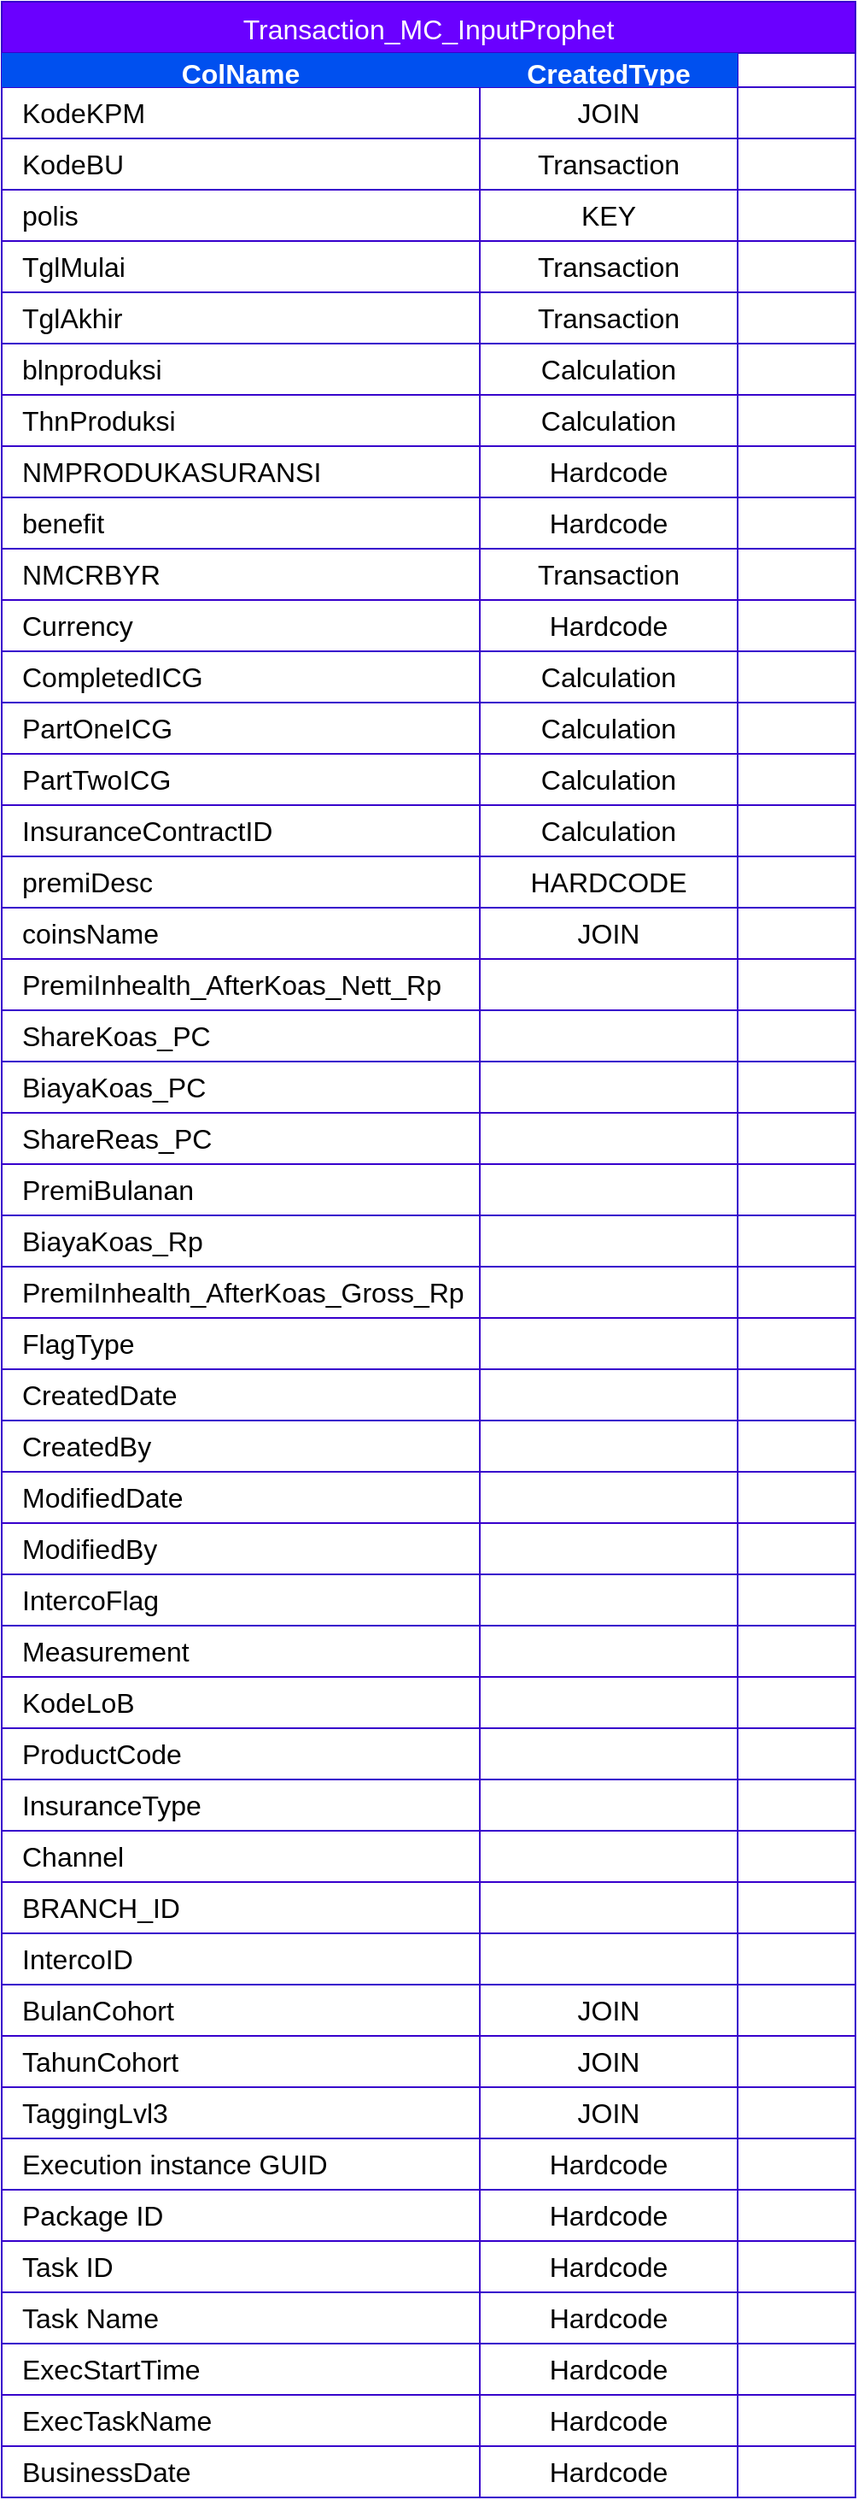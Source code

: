 <mxfile version="24.8.3">
  <diagram name="Page-1" id="4SGLgilg5Q7FLA8lJelp">
    <mxGraphModel dx="1048" dy="1619" grid="1" gridSize="10" guides="1" tooltips="1" connect="1" arrows="1" fold="1" page="1" pageScale="1" pageWidth="850" pageHeight="1100" math="0" shadow="0">
      <root>
        <mxCell id="0" />
        <mxCell id="1" parent="0" />
        <mxCell id="PrT4st4AYVNyizFtZ56f-14" value="Transaction_MC_InputProphet" style="shape=table;startSize=30;container=1;collapsible=0;childLayout=tableLayout;strokeColor=#3700CC;fontSize=16;fillColor=#6a00ff;fontColor=#ffffff;" vertex="1" parent="1">
          <mxGeometry x="220" y="-770" width="500" height="1460" as="geometry" />
        </mxCell>
        <mxCell id="PrT4st4AYVNyizFtZ56f-15" value="" style="shape=tableRow;horizontal=0;startSize=0;swimlaneHead=0;swimlaneBody=0;strokeColor=inherit;top=0;left=0;bottom=0;right=0;collapsible=0;dropTarget=0;fillColor=none;points=[[0,0.5],[1,0.5]];portConstraint=eastwest;fontSize=16;" vertex="1" parent="PrT4st4AYVNyizFtZ56f-14">
          <mxGeometry y="30" width="500" height="20" as="geometry" />
        </mxCell>
        <mxCell id="PrT4st4AYVNyizFtZ56f-16" value="ColName" style="shape=partialRectangle;html=1;whiteSpace=wrap;connectable=0;strokeColor=#001DBC;overflow=hidden;fillColor=#0050ef;top=0;left=0;bottom=0;right=0;pointerEvents=1;fontSize=16;fontColor=#ffffff;fontStyle=1" vertex="1" parent="PrT4st4AYVNyizFtZ56f-15">
          <mxGeometry width="280" height="20" as="geometry">
            <mxRectangle width="280" height="20" as="alternateBounds" />
          </mxGeometry>
        </mxCell>
        <mxCell id="PrT4st4AYVNyizFtZ56f-17" value="CreatedType" style="shape=partialRectangle;html=1;whiteSpace=wrap;connectable=0;strokeColor=#001DBC;overflow=hidden;fillColor=#0050ef;top=0;left=0;bottom=0;right=0;pointerEvents=1;fontSize=16;fontStyle=1;fontColor=#ffffff;" vertex="1" parent="PrT4st4AYVNyizFtZ56f-15">
          <mxGeometry x="280" width="151" height="20" as="geometry">
            <mxRectangle width="151" height="20" as="alternateBounds" />
          </mxGeometry>
        </mxCell>
        <mxCell id="PrT4st4AYVNyizFtZ56f-18" value="" style="shape=partialRectangle;html=1;whiteSpace=wrap;connectable=0;strokeColor=inherit;overflow=hidden;fillColor=none;top=0;left=0;bottom=0;right=0;pointerEvents=1;fontSize=16;" vertex="1" parent="PrT4st4AYVNyizFtZ56f-15">
          <mxGeometry x="431" width="69" height="20" as="geometry">
            <mxRectangle width="69" height="20" as="alternateBounds" />
          </mxGeometry>
        </mxCell>
        <mxCell id="PrT4st4AYVNyizFtZ56f-19" value="" style="shape=tableRow;horizontal=0;startSize=0;swimlaneHead=0;swimlaneBody=0;strokeColor=inherit;top=0;left=0;bottom=0;right=0;collapsible=0;dropTarget=0;fillColor=none;points=[[0,0.5],[1,0.5]];portConstraint=eastwest;fontSize=16;" vertex="1" parent="PrT4st4AYVNyizFtZ56f-14">
          <mxGeometry y="50" width="500" height="30" as="geometry" />
        </mxCell>
        <mxCell id="PrT4st4AYVNyizFtZ56f-20" value="KodeKPM" style="shape=partialRectangle;html=1;whiteSpace=wrap;connectable=0;strokeColor=inherit;overflow=hidden;fillColor=none;top=0;left=0;bottom=0;right=0;pointerEvents=1;fontSize=16;align=left;spacingLeft=10;" vertex="1" parent="PrT4st4AYVNyizFtZ56f-19">
          <mxGeometry width="280" height="30" as="geometry">
            <mxRectangle width="280" height="30" as="alternateBounds" />
          </mxGeometry>
        </mxCell>
        <mxCell id="PrT4st4AYVNyizFtZ56f-21" value="JOIN" style="shape=partialRectangle;html=1;whiteSpace=wrap;connectable=0;strokeColor=inherit;overflow=hidden;fillColor=none;top=0;left=0;bottom=0;right=0;pointerEvents=1;fontSize=16;" vertex="1" parent="PrT4st4AYVNyizFtZ56f-19">
          <mxGeometry x="280" width="151" height="30" as="geometry">
            <mxRectangle width="151" height="30" as="alternateBounds" />
          </mxGeometry>
        </mxCell>
        <mxCell id="PrT4st4AYVNyizFtZ56f-22" value="" style="shape=partialRectangle;html=1;whiteSpace=wrap;connectable=0;strokeColor=inherit;overflow=hidden;fillColor=none;top=0;left=0;bottom=0;right=0;pointerEvents=1;fontSize=16;" vertex="1" parent="PrT4st4AYVNyizFtZ56f-19">
          <mxGeometry x="431" width="69" height="30" as="geometry">
            <mxRectangle width="69" height="30" as="alternateBounds" />
          </mxGeometry>
        </mxCell>
        <mxCell id="PrT4st4AYVNyizFtZ56f-70" style="shape=tableRow;horizontal=0;startSize=0;swimlaneHead=0;swimlaneBody=0;strokeColor=inherit;top=0;left=0;bottom=0;right=0;collapsible=0;dropTarget=0;fillColor=none;points=[[0,0.5],[1,0.5]];portConstraint=eastwest;fontSize=16;" vertex="1" parent="PrT4st4AYVNyizFtZ56f-14">
          <mxGeometry y="80" width="500" height="30" as="geometry" />
        </mxCell>
        <mxCell id="PrT4st4AYVNyizFtZ56f-71" value="KodeBU" style="shape=partialRectangle;html=1;whiteSpace=wrap;connectable=0;strokeColor=inherit;overflow=hidden;fillColor=none;top=0;left=0;bottom=0;right=0;pointerEvents=1;fontSize=16;align=left;spacingLeft=10;" vertex="1" parent="PrT4st4AYVNyizFtZ56f-70">
          <mxGeometry width="280" height="30" as="geometry">
            <mxRectangle width="280" height="30" as="alternateBounds" />
          </mxGeometry>
        </mxCell>
        <mxCell id="PrT4st4AYVNyizFtZ56f-72" value="Transaction" style="shape=partialRectangle;html=1;whiteSpace=wrap;connectable=0;strokeColor=inherit;overflow=hidden;fillColor=none;top=0;left=0;bottom=0;right=0;pointerEvents=1;fontSize=16;" vertex="1" parent="PrT4st4AYVNyizFtZ56f-70">
          <mxGeometry x="280" width="151" height="30" as="geometry">
            <mxRectangle width="151" height="30" as="alternateBounds" />
          </mxGeometry>
        </mxCell>
        <mxCell id="PrT4st4AYVNyizFtZ56f-73" style="shape=partialRectangle;html=1;whiteSpace=wrap;connectable=0;strokeColor=inherit;overflow=hidden;fillColor=none;top=0;left=0;bottom=0;right=0;pointerEvents=1;fontSize=16;" vertex="1" parent="PrT4st4AYVNyizFtZ56f-70">
          <mxGeometry x="431" width="69" height="30" as="geometry">
            <mxRectangle width="69" height="30" as="alternateBounds" />
          </mxGeometry>
        </mxCell>
        <mxCell id="PrT4st4AYVNyizFtZ56f-74" style="shape=tableRow;horizontal=0;startSize=0;swimlaneHead=0;swimlaneBody=0;strokeColor=inherit;top=0;left=0;bottom=0;right=0;collapsible=0;dropTarget=0;fillColor=none;points=[[0,0.5],[1,0.5]];portConstraint=eastwest;fontSize=16;" vertex="1" parent="PrT4st4AYVNyizFtZ56f-14">
          <mxGeometry y="110" width="500" height="30" as="geometry" />
        </mxCell>
        <mxCell id="PrT4st4AYVNyizFtZ56f-75" value="polis" style="shape=partialRectangle;html=1;whiteSpace=wrap;connectable=0;strokeColor=inherit;overflow=hidden;fillColor=none;top=0;left=0;bottom=0;right=0;pointerEvents=1;fontSize=16;align=left;spacingLeft=10;" vertex="1" parent="PrT4st4AYVNyizFtZ56f-74">
          <mxGeometry width="280" height="30" as="geometry">
            <mxRectangle width="280" height="30" as="alternateBounds" />
          </mxGeometry>
        </mxCell>
        <mxCell id="PrT4st4AYVNyizFtZ56f-76" value="KEY" style="shape=partialRectangle;html=1;whiteSpace=wrap;connectable=0;strokeColor=inherit;overflow=hidden;fillColor=none;top=0;left=0;bottom=0;right=0;pointerEvents=1;fontSize=16;" vertex="1" parent="PrT4st4AYVNyizFtZ56f-74">
          <mxGeometry x="280" width="151" height="30" as="geometry">
            <mxRectangle width="151" height="30" as="alternateBounds" />
          </mxGeometry>
        </mxCell>
        <mxCell id="PrT4st4AYVNyizFtZ56f-77" style="shape=partialRectangle;html=1;whiteSpace=wrap;connectable=0;strokeColor=inherit;overflow=hidden;fillColor=none;top=0;left=0;bottom=0;right=0;pointerEvents=1;fontSize=16;" vertex="1" parent="PrT4st4AYVNyizFtZ56f-74">
          <mxGeometry x="431" width="69" height="30" as="geometry">
            <mxRectangle width="69" height="30" as="alternateBounds" />
          </mxGeometry>
        </mxCell>
        <mxCell id="PrT4st4AYVNyizFtZ56f-78" style="shape=tableRow;horizontal=0;startSize=0;swimlaneHead=0;swimlaneBody=0;strokeColor=inherit;top=0;left=0;bottom=0;right=0;collapsible=0;dropTarget=0;fillColor=none;points=[[0,0.5],[1,0.5]];portConstraint=eastwest;fontSize=16;" vertex="1" parent="PrT4st4AYVNyizFtZ56f-14">
          <mxGeometry y="140" width="500" height="30" as="geometry" />
        </mxCell>
        <mxCell id="PrT4st4AYVNyizFtZ56f-79" value="TglMulai" style="shape=partialRectangle;html=1;whiteSpace=wrap;connectable=0;strokeColor=inherit;overflow=hidden;fillColor=none;top=0;left=0;bottom=0;right=0;pointerEvents=1;fontSize=16;align=left;spacingLeft=10;" vertex="1" parent="PrT4st4AYVNyizFtZ56f-78">
          <mxGeometry width="280" height="30" as="geometry">
            <mxRectangle width="280" height="30" as="alternateBounds" />
          </mxGeometry>
        </mxCell>
        <mxCell id="PrT4st4AYVNyizFtZ56f-80" value="Transaction" style="shape=partialRectangle;html=1;whiteSpace=wrap;connectable=0;strokeColor=inherit;overflow=hidden;fillColor=none;top=0;left=0;bottom=0;right=0;pointerEvents=1;fontSize=16;" vertex="1" parent="PrT4st4AYVNyizFtZ56f-78">
          <mxGeometry x="280" width="151" height="30" as="geometry">
            <mxRectangle width="151" height="30" as="alternateBounds" />
          </mxGeometry>
        </mxCell>
        <mxCell id="PrT4st4AYVNyizFtZ56f-81" style="shape=partialRectangle;html=1;whiteSpace=wrap;connectable=0;strokeColor=inherit;overflow=hidden;fillColor=none;top=0;left=0;bottom=0;right=0;pointerEvents=1;fontSize=16;" vertex="1" parent="PrT4st4AYVNyizFtZ56f-78">
          <mxGeometry x="431" width="69" height="30" as="geometry">
            <mxRectangle width="69" height="30" as="alternateBounds" />
          </mxGeometry>
        </mxCell>
        <mxCell id="PrT4st4AYVNyizFtZ56f-82" style="shape=tableRow;horizontal=0;startSize=0;swimlaneHead=0;swimlaneBody=0;strokeColor=inherit;top=0;left=0;bottom=0;right=0;collapsible=0;dropTarget=0;fillColor=none;points=[[0,0.5],[1,0.5]];portConstraint=eastwest;fontSize=16;" vertex="1" parent="PrT4st4AYVNyizFtZ56f-14">
          <mxGeometry y="170" width="500" height="30" as="geometry" />
        </mxCell>
        <mxCell id="PrT4st4AYVNyizFtZ56f-83" value="TglAkhir" style="shape=partialRectangle;html=1;whiteSpace=wrap;connectable=0;strokeColor=inherit;overflow=hidden;fillColor=none;top=0;left=0;bottom=0;right=0;pointerEvents=1;fontSize=16;align=left;spacingLeft=10;" vertex="1" parent="PrT4st4AYVNyizFtZ56f-82">
          <mxGeometry width="280" height="30" as="geometry">
            <mxRectangle width="280" height="30" as="alternateBounds" />
          </mxGeometry>
        </mxCell>
        <mxCell id="PrT4st4AYVNyizFtZ56f-84" value="Transaction" style="shape=partialRectangle;html=1;whiteSpace=wrap;connectable=0;strokeColor=inherit;overflow=hidden;fillColor=none;top=0;left=0;bottom=0;right=0;pointerEvents=1;fontSize=16;" vertex="1" parent="PrT4st4AYVNyizFtZ56f-82">
          <mxGeometry x="280" width="151" height="30" as="geometry">
            <mxRectangle width="151" height="30" as="alternateBounds" />
          </mxGeometry>
        </mxCell>
        <mxCell id="PrT4st4AYVNyizFtZ56f-85" style="shape=partialRectangle;html=1;whiteSpace=wrap;connectable=0;strokeColor=inherit;overflow=hidden;fillColor=none;top=0;left=0;bottom=0;right=0;pointerEvents=1;fontSize=16;" vertex="1" parent="PrT4st4AYVNyizFtZ56f-82">
          <mxGeometry x="431" width="69" height="30" as="geometry">
            <mxRectangle width="69" height="30" as="alternateBounds" />
          </mxGeometry>
        </mxCell>
        <mxCell id="PrT4st4AYVNyizFtZ56f-86" style="shape=tableRow;horizontal=0;startSize=0;swimlaneHead=0;swimlaneBody=0;strokeColor=inherit;top=0;left=0;bottom=0;right=0;collapsible=0;dropTarget=0;fillColor=none;points=[[0,0.5],[1,0.5]];portConstraint=eastwest;fontSize=16;" vertex="1" parent="PrT4st4AYVNyizFtZ56f-14">
          <mxGeometry y="200" width="500" height="30" as="geometry" />
        </mxCell>
        <mxCell id="PrT4st4AYVNyizFtZ56f-87" value="blnproduksi" style="shape=partialRectangle;html=1;whiteSpace=wrap;connectable=0;strokeColor=inherit;overflow=hidden;fillColor=none;top=0;left=0;bottom=0;right=0;pointerEvents=1;fontSize=16;align=left;spacingLeft=10;" vertex="1" parent="PrT4st4AYVNyizFtZ56f-86">
          <mxGeometry width="280" height="30" as="geometry">
            <mxRectangle width="280" height="30" as="alternateBounds" />
          </mxGeometry>
        </mxCell>
        <mxCell id="PrT4st4AYVNyizFtZ56f-88" value="Calculation" style="shape=partialRectangle;html=1;whiteSpace=wrap;connectable=0;strokeColor=inherit;overflow=hidden;fillColor=none;top=0;left=0;bottom=0;right=0;pointerEvents=1;fontSize=16;" vertex="1" parent="PrT4st4AYVNyizFtZ56f-86">
          <mxGeometry x="280" width="151" height="30" as="geometry">
            <mxRectangle width="151" height="30" as="alternateBounds" />
          </mxGeometry>
        </mxCell>
        <mxCell id="PrT4st4AYVNyizFtZ56f-89" style="shape=partialRectangle;html=1;whiteSpace=wrap;connectable=0;strokeColor=inherit;overflow=hidden;fillColor=none;top=0;left=0;bottom=0;right=0;pointerEvents=1;fontSize=16;" vertex="1" parent="PrT4st4AYVNyizFtZ56f-86">
          <mxGeometry x="431" width="69" height="30" as="geometry">
            <mxRectangle width="69" height="30" as="alternateBounds" />
          </mxGeometry>
        </mxCell>
        <mxCell id="PrT4st4AYVNyizFtZ56f-90" style="shape=tableRow;horizontal=0;startSize=0;swimlaneHead=0;swimlaneBody=0;strokeColor=inherit;top=0;left=0;bottom=0;right=0;collapsible=0;dropTarget=0;fillColor=none;points=[[0,0.5],[1,0.5]];portConstraint=eastwest;fontSize=16;" vertex="1" parent="PrT4st4AYVNyizFtZ56f-14">
          <mxGeometry y="230" width="500" height="30" as="geometry" />
        </mxCell>
        <mxCell id="PrT4st4AYVNyizFtZ56f-91" value="ThnProduksi" style="shape=partialRectangle;html=1;whiteSpace=wrap;connectable=0;strokeColor=inherit;overflow=hidden;fillColor=none;top=0;left=0;bottom=0;right=0;pointerEvents=1;fontSize=16;align=left;spacingLeft=10;" vertex="1" parent="PrT4st4AYVNyizFtZ56f-90">
          <mxGeometry width="280" height="30" as="geometry">
            <mxRectangle width="280" height="30" as="alternateBounds" />
          </mxGeometry>
        </mxCell>
        <mxCell id="PrT4st4AYVNyizFtZ56f-92" value="Calculation" style="shape=partialRectangle;html=1;whiteSpace=wrap;connectable=0;strokeColor=inherit;overflow=hidden;fillColor=none;top=0;left=0;bottom=0;right=0;pointerEvents=1;fontSize=16;" vertex="1" parent="PrT4st4AYVNyizFtZ56f-90">
          <mxGeometry x="280" width="151" height="30" as="geometry">
            <mxRectangle width="151" height="30" as="alternateBounds" />
          </mxGeometry>
        </mxCell>
        <mxCell id="PrT4st4AYVNyizFtZ56f-93" style="shape=partialRectangle;html=1;whiteSpace=wrap;connectable=0;strokeColor=inherit;overflow=hidden;fillColor=none;top=0;left=0;bottom=0;right=0;pointerEvents=1;fontSize=16;" vertex="1" parent="PrT4st4AYVNyizFtZ56f-90">
          <mxGeometry x="431" width="69" height="30" as="geometry">
            <mxRectangle width="69" height="30" as="alternateBounds" />
          </mxGeometry>
        </mxCell>
        <mxCell id="PrT4st4AYVNyizFtZ56f-94" style="shape=tableRow;horizontal=0;startSize=0;swimlaneHead=0;swimlaneBody=0;strokeColor=inherit;top=0;left=0;bottom=0;right=0;collapsible=0;dropTarget=0;fillColor=none;points=[[0,0.5],[1,0.5]];portConstraint=eastwest;fontSize=16;" vertex="1" parent="PrT4st4AYVNyizFtZ56f-14">
          <mxGeometry y="260" width="500" height="30" as="geometry" />
        </mxCell>
        <mxCell id="PrT4st4AYVNyizFtZ56f-95" value="NMPRODUKASURANSI" style="shape=partialRectangle;html=1;whiteSpace=wrap;connectable=0;strokeColor=inherit;overflow=hidden;fillColor=none;top=0;left=0;bottom=0;right=0;pointerEvents=1;fontSize=16;align=left;spacingLeft=10;" vertex="1" parent="PrT4st4AYVNyizFtZ56f-94">
          <mxGeometry width="280" height="30" as="geometry">
            <mxRectangle width="280" height="30" as="alternateBounds" />
          </mxGeometry>
        </mxCell>
        <mxCell id="PrT4st4AYVNyizFtZ56f-96" value="Hardcode" style="shape=partialRectangle;html=1;whiteSpace=wrap;connectable=0;strokeColor=inherit;overflow=hidden;fillColor=none;top=0;left=0;bottom=0;right=0;pointerEvents=1;fontSize=16;" vertex="1" parent="PrT4st4AYVNyizFtZ56f-94">
          <mxGeometry x="280" width="151" height="30" as="geometry">
            <mxRectangle width="151" height="30" as="alternateBounds" />
          </mxGeometry>
        </mxCell>
        <mxCell id="PrT4st4AYVNyizFtZ56f-97" style="shape=partialRectangle;html=1;whiteSpace=wrap;connectable=0;strokeColor=inherit;overflow=hidden;fillColor=none;top=0;left=0;bottom=0;right=0;pointerEvents=1;fontSize=16;" vertex="1" parent="PrT4st4AYVNyizFtZ56f-94">
          <mxGeometry x="431" width="69" height="30" as="geometry">
            <mxRectangle width="69" height="30" as="alternateBounds" />
          </mxGeometry>
        </mxCell>
        <mxCell id="PrT4st4AYVNyizFtZ56f-98" style="shape=tableRow;horizontal=0;startSize=0;swimlaneHead=0;swimlaneBody=0;strokeColor=inherit;top=0;left=0;bottom=0;right=0;collapsible=0;dropTarget=0;fillColor=none;points=[[0,0.5],[1,0.5]];portConstraint=eastwest;fontSize=16;" vertex="1" parent="PrT4st4AYVNyizFtZ56f-14">
          <mxGeometry y="290" width="500" height="30" as="geometry" />
        </mxCell>
        <mxCell id="PrT4st4AYVNyizFtZ56f-99" value="benefit" style="shape=partialRectangle;html=1;whiteSpace=wrap;connectable=0;strokeColor=inherit;overflow=hidden;fillColor=none;top=0;left=0;bottom=0;right=0;pointerEvents=1;fontSize=16;align=left;spacingLeft=10;" vertex="1" parent="PrT4st4AYVNyizFtZ56f-98">
          <mxGeometry width="280" height="30" as="geometry">
            <mxRectangle width="280" height="30" as="alternateBounds" />
          </mxGeometry>
        </mxCell>
        <mxCell id="PrT4st4AYVNyizFtZ56f-100" value="Hardcode" style="shape=partialRectangle;html=1;whiteSpace=wrap;connectable=0;strokeColor=inherit;overflow=hidden;fillColor=none;top=0;left=0;bottom=0;right=0;pointerEvents=1;fontSize=16;" vertex="1" parent="PrT4st4AYVNyizFtZ56f-98">
          <mxGeometry x="280" width="151" height="30" as="geometry">
            <mxRectangle width="151" height="30" as="alternateBounds" />
          </mxGeometry>
        </mxCell>
        <mxCell id="PrT4st4AYVNyizFtZ56f-101" style="shape=partialRectangle;html=1;whiteSpace=wrap;connectable=0;strokeColor=inherit;overflow=hidden;fillColor=none;top=0;left=0;bottom=0;right=0;pointerEvents=1;fontSize=16;" vertex="1" parent="PrT4st4AYVNyizFtZ56f-98">
          <mxGeometry x="431" width="69" height="30" as="geometry">
            <mxRectangle width="69" height="30" as="alternateBounds" />
          </mxGeometry>
        </mxCell>
        <mxCell id="PrT4st4AYVNyizFtZ56f-102" style="shape=tableRow;horizontal=0;startSize=0;swimlaneHead=0;swimlaneBody=0;strokeColor=inherit;top=0;left=0;bottom=0;right=0;collapsible=0;dropTarget=0;fillColor=none;points=[[0,0.5],[1,0.5]];portConstraint=eastwest;fontSize=16;" vertex="1" parent="PrT4st4AYVNyizFtZ56f-14">
          <mxGeometry y="320" width="500" height="30" as="geometry" />
        </mxCell>
        <mxCell id="PrT4st4AYVNyizFtZ56f-103" value="NMCRBYR" style="shape=partialRectangle;html=1;whiteSpace=wrap;connectable=0;strokeColor=inherit;overflow=hidden;fillColor=none;top=0;left=0;bottom=0;right=0;pointerEvents=1;fontSize=16;align=left;spacingLeft=10;" vertex="1" parent="PrT4st4AYVNyizFtZ56f-102">
          <mxGeometry width="280" height="30" as="geometry">
            <mxRectangle width="280" height="30" as="alternateBounds" />
          </mxGeometry>
        </mxCell>
        <mxCell id="PrT4st4AYVNyizFtZ56f-104" value="Transaction" style="shape=partialRectangle;html=1;whiteSpace=wrap;connectable=0;strokeColor=inherit;overflow=hidden;fillColor=none;top=0;left=0;bottom=0;right=0;pointerEvents=1;fontSize=16;" vertex="1" parent="PrT4st4AYVNyizFtZ56f-102">
          <mxGeometry x="280" width="151" height="30" as="geometry">
            <mxRectangle width="151" height="30" as="alternateBounds" />
          </mxGeometry>
        </mxCell>
        <mxCell id="PrT4st4AYVNyizFtZ56f-105" style="shape=partialRectangle;html=1;whiteSpace=wrap;connectable=0;strokeColor=inherit;overflow=hidden;fillColor=none;top=0;left=0;bottom=0;right=0;pointerEvents=1;fontSize=16;" vertex="1" parent="PrT4st4AYVNyizFtZ56f-102">
          <mxGeometry x="431" width="69" height="30" as="geometry">
            <mxRectangle width="69" height="30" as="alternateBounds" />
          </mxGeometry>
        </mxCell>
        <mxCell id="PrT4st4AYVNyizFtZ56f-106" style="shape=tableRow;horizontal=0;startSize=0;swimlaneHead=0;swimlaneBody=0;strokeColor=inherit;top=0;left=0;bottom=0;right=0;collapsible=0;dropTarget=0;fillColor=none;points=[[0,0.5],[1,0.5]];portConstraint=eastwest;fontSize=16;" vertex="1" parent="PrT4st4AYVNyizFtZ56f-14">
          <mxGeometry y="350" width="500" height="30" as="geometry" />
        </mxCell>
        <mxCell id="PrT4st4AYVNyizFtZ56f-107" value="Currency" style="shape=partialRectangle;html=1;whiteSpace=wrap;connectable=0;strokeColor=inherit;overflow=hidden;fillColor=none;top=0;left=0;bottom=0;right=0;pointerEvents=1;fontSize=16;align=left;spacingLeft=10;" vertex="1" parent="PrT4st4AYVNyizFtZ56f-106">
          <mxGeometry width="280" height="30" as="geometry">
            <mxRectangle width="280" height="30" as="alternateBounds" />
          </mxGeometry>
        </mxCell>
        <mxCell id="PrT4st4AYVNyizFtZ56f-108" value="Hardcode" style="shape=partialRectangle;html=1;whiteSpace=wrap;connectable=0;strokeColor=inherit;overflow=hidden;fillColor=none;top=0;left=0;bottom=0;right=0;pointerEvents=1;fontSize=16;" vertex="1" parent="PrT4st4AYVNyizFtZ56f-106">
          <mxGeometry x="280" width="151" height="30" as="geometry">
            <mxRectangle width="151" height="30" as="alternateBounds" />
          </mxGeometry>
        </mxCell>
        <mxCell id="PrT4st4AYVNyizFtZ56f-109" style="shape=partialRectangle;html=1;whiteSpace=wrap;connectable=0;strokeColor=inherit;overflow=hidden;fillColor=none;top=0;left=0;bottom=0;right=0;pointerEvents=1;fontSize=16;" vertex="1" parent="PrT4st4AYVNyizFtZ56f-106">
          <mxGeometry x="431" width="69" height="30" as="geometry">
            <mxRectangle width="69" height="30" as="alternateBounds" />
          </mxGeometry>
        </mxCell>
        <mxCell id="PrT4st4AYVNyizFtZ56f-110" style="shape=tableRow;horizontal=0;startSize=0;swimlaneHead=0;swimlaneBody=0;strokeColor=inherit;top=0;left=0;bottom=0;right=0;collapsible=0;dropTarget=0;fillColor=none;points=[[0,0.5],[1,0.5]];portConstraint=eastwest;fontSize=16;fontStyle=1" vertex="1" parent="PrT4st4AYVNyizFtZ56f-14">
          <mxGeometry y="380" width="500" height="30" as="geometry" />
        </mxCell>
        <mxCell id="PrT4st4AYVNyizFtZ56f-111" value="CompletedICG" style="shape=partialRectangle;html=1;whiteSpace=wrap;connectable=0;strokeColor=inherit;overflow=hidden;fillColor=none;top=0;left=0;bottom=0;right=0;pointerEvents=1;fontSize=16;align=left;spacingLeft=10;" vertex="1" parent="PrT4st4AYVNyizFtZ56f-110">
          <mxGeometry width="280" height="30" as="geometry">
            <mxRectangle width="280" height="30" as="alternateBounds" />
          </mxGeometry>
        </mxCell>
        <mxCell id="PrT4st4AYVNyizFtZ56f-112" value="Calculation" style="shape=partialRectangle;html=1;whiteSpace=wrap;connectable=0;strokeColor=inherit;overflow=hidden;fillColor=none;top=0;left=0;bottom=0;right=0;pointerEvents=1;fontSize=16;" vertex="1" parent="PrT4st4AYVNyizFtZ56f-110">
          <mxGeometry x="280" width="151" height="30" as="geometry">
            <mxRectangle width="151" height="30" as="alternateBounds" />
          </mxGeometry>
        </mxCell>
        <mxCell id="PrT4st4AYVNyizFtZ56f-113" style="shape=partialRectangle;html=1;whiteSpace=wrap;connectable=0;strokeColor=inherit;overflow=hidden;fillColor=none;top=0;left=0;bottom=0;right=0;pointerEvents=1;fontSize=16;" vertex="1" parent="PrT4st4AYVNyizFtZ56f-110">
          <mxGeometry x="431" width="69" height="30" as="geometry">
            <mxRectangle width="69" height="30" as="alternateBounds" />
          </mxGeometry>
        </mxCell>
        <mxCell id="PrT4st4AYVNyizFtZ56f-134" style="shape=tableRow;horizontal=0;startSize=0;swimlaneHead=0;swimlaneBody=0;strokeColor=inherit;top=0;left=0;bottom=0;right=0;collapsible=0;dropTarget=0;fillColor=none;points=[[0,0.5],[1,0.5]];portConstraint=eastwest;fontSize=16;" vertex="1" parent="PrT4st4AYVNyizFtZ56f-14">
          <mxGeometry y="410" width="500" height="30" as="geometry" />
        </mxCell>
        <mxCell id="PrT4st4AYVNyizFtZ56f-135" value="PartOneICG" style="shape=partialRectangle;html=1;whiteSpace=wrap;connectable=0;strokeColor=inherit;overflow=hidden;fillColor=none;top=0;left=0;bottom=0;right=0;pointerEvents=1;fontSize=16;align=left;spacingLeft=10;" vertex="1" parent="PrT4st4AYVNyizFtZ56f-134">
          <mxGeometry width="280" height="30" as="geometry">
            <mxRectangle width="280" height="30" as="alternateBounds" />
          </mxGeometry>
        </mxCell>
        <mxCell id="PrT4st4AYVNyizFtZ56f-136" value="Calculation" style="shape=partialRectangle;html=1;whiteSpace=wrap;connectable=0;strokeColor=inherit;overflow=hidden;fillColor=none;top=0;left=0;bottom=0;right=0;pointerEvents=1;fontSize=16;" vertex="1" parent="PrT4st4AYVNyizFtZ56f-134">
          <mxGeometry x="280" width="151" height="30" as="geometry">
            <mxRectangle width="151" height="30" as="alternateBounds" />
          </mxGeometry>
        </mxCell>
        <mxCell id="PrT4st4AYVNyizFtZ56f-137" style="shape=partialRectangle;html=1;whiteSpace=wrap;connectable=0;strokeColor=inherit;overflow=hidden;fillColor=none;top=0;left=0;bottom=0;right=0;pointerEvents=1;fontSize=16;" vertex="1" parent="PrT4st4AYVNyizFtZ56f-134">
          <mxGeometry x="431" width="69" height="30" as="geometry">
            <mxRectangle width="69" height="30" as="alternateBounds" />
          </mxGeometry>
        </mxCell>
        <mxCell id="PrT4st4AYVNyizFtZ56f-130" style="shape=tableRow;horizontal=0;startSize=0;swimlaneHead=0;swimlaneBody=0;strokeColor=inherit;top=0;left=0;bottom=0;right=0;collapsible=0;dropTarget=0;fillColor=none;points=[[0,0.5],[1,0.5]];portConstraint=eastwest;fontSize=16;" vertex="1" parent="PrT4st4AYVNyizFtZ56f-14">
          <mxGeometry y="440" width="500" height="30" as="geometry" />
        </mxCell>
        <mxCell id="PrT4st4AYVNyizFtZ56f-131" value="PartTwoICG" style="shape=partialRectangle;html=1;whiteSpace=wrap;connectable=0;strokeColor=inherit;overflow=hidden;fillColor=none;top=0;left=0;bottom=0;right=0;pointerEvents=1;fontSize=16;align=left;spacingLeft=10;" vertex="1" parent="PrT4st4AYVNyizFtZ56f-130">
          <mxGeometry width="280" height="30" as="geometry">
            <mxRectangle width="280" height="30" as="alternateBounds" />
          </mxGeometry>
        </mxCell>
        <mxCell id="PrT4st4AYVNyizFtZ56f-132" value="Calculation" style="shape=partialRectangle;html=1;whiteSpace=wrap;connectable=0;strokeColor=inherit;overflow=hidden;fillColor=none;top=0;left=0;bottom=0;right=0;pointerEvents=1;fontSize=16;" vertex="1" parent="PrT4st4AYVNyizFtZ56f-130">
          <mxGeometry x="280" width="151" height="30" as="geometry">
            <mxRectangle width="151" height="30" as="alternateBounds" />
          </mxGeometry>
        </mxCell>
        <mxCell id="PrT4st4AYVNyizFtZ56f-133" style="shape=partialRectangle;html=1;whiteSpace=wrap;connectable=0;strokeColor=inherit;overflow=hidden;fillColor=none;top=0;left=0;bottom=0;right=0;pointerEvents=1;fontSize=16;" vertex="1" parent="PrT4st4AYVNyizFtZ56f-130">
          <mxGeometry x="431" width="69" height="30" as="geometry">
            <mxRectangle width="69" height="30" as="alternateBounds" />
          </mxGeometry>
        </mxCell>
        <mxCell id="PrT4st4AYVNyizFtZ56f-126" style="shape=tableRow;horizontal=0;startSize=0;swimlaneHead=0;swimlaneBody=0;strokeColor=inherit;top=0;left=0;bottom=0;right=0;collapsible=0;dropTarget=0;fillColor=none;points=[[0,0.5],[1,0.5]];portConstraint=eastwest;fontSize=16;" vertex="1" parent="PrT4st4AYVNyizFtZ56f-14">
          <mxGeometry y="470" width="500" height="30" as="geometry" />
        </mxCell>
        <mxCell id="PrT4st4AYVNyizFtZ56f-127" value="InsuranceContractID" style="shape=partialRectangle;html=1;whiteSpace=wrap;connectable=0;strokeColor=inherit;overflow=hidden;fillColor=none;top=0;left=0;bottom=0;right=0;pointerEvents=1;fontSize=16;align=left;spacingLeft=10;" vertex="1" parent="PrT4st4AYVNyizFtZ56f-126">
          <mxGeometry width="280" height="30" as="geometry">
            <mxRectangle width="280" height="30" as="alternateBounds" />
          </mxGeometry>
        </mxCell>
        <mxCell id="PrT4st4AYVNyizFtZ56f-128" value="Calculation" style="shape=partialRectangle;html=1;whiteSpace=wrap;connectable=0;strokeColor=inherit;overflow=hidden;fillColor=none;top=0;left=0;bottom=0;right=0;pointerEvents=1;fontSize=16;" vertex="1" parent="PrT4st4AYVNyizFtZ56f-126">
          <mxGeometry x="280" width="151" height="30" as="geometry">
            <mxRectangle width="151" height="30" as="alternateBounds" />
          </mxGeometry>
        </mxCell>
        <mxCell id="PrT4st4AYVNyizFtZ56f-129" style="shape=partialRectangle;html=1;whiteSpace=wrap;connectable=0;strokeColor=inherit;overflow=hidden;fillColor=none;top=0;left=0;bottom=0;right=0;pointerEvents=1;fontSize=16;" vertex="1" parent="PrT4st4AYVNyizFtZ56f-126">
          <mxGeometry x="431" width="69" height="30" as="geometry">
            <mxRectangle width="69" height="30" as="alternateBounds" />
          </mxGeometry>
        </mxCell>
        <mxCell id="PrT4st4AYVNyizFtZ56f-122" style="shape=tableRow;horizontal=0;startSize=0;swimlaneHead=0;swimlaneBody=0;strokeColor=inherit;top=0;left=0;bottom=0;right=0;collapsible=0;dropTarget=0;fillColor=none;points=[[0,0.5],[1,0.5]];portConstraint=eastwest;fontSize=16;" vertex="1" parent="PrT4st4AYVNyizFtZ56f-14">
          <mxGeometry y="500" width="500" height="30" as="geometry" />
        </mxCell>
        <mxCell id="PrT4st4AYVNyizFtZ56f-123" value="premiDesc" style="shape=partialRectangle;html=1;whiteSpace=wrap;connectable=0;strokeColor=inherit;overflow=hidden;fillColor=none;top=0;left=0;bottom=0;right=0;pointerEvents=1;fontSize=16;align=left;spacingLeft=10;" vertex="1" parent="PrT4st4AYVNyizFtZ56f-122">
          <mxGeometry width="280" height="30" as="geometry">
            <mxRectangle width="280" height="30" as="alternateBounds" />
          </mxGeometry>
        </mxCell>
        <mxCell id="PrT4st4AYVNyizFtZ56f-124" value="HARDCODE" style="shape=partialRectangle;html=1;whiteSpace=wrap;connectable=0;strokeColor=inherit;overflow=hidden;fillColor=none;top=0;left=0;bottom=0;right=0;pointerEvents=1;fontSize=16;" vertex="1" parent="PrT4st4AYVNyizFtZ56f-122">
          <mxGeometry x="280" width="151" height="30" as="geometry">
            <mxRectangle width="151" height="30" as="alternateBounds" />
          </mxGeometry>
        </mxCell>
        <mxCell id="PrT4st4AYVNyizFtZ56f-125" style="shape=partialRectangle;html=1;whiteSpace=wrap;connectable=0;strokeColor=inherit;overflow=hidden;fillColor=none;top=0;left=0;bottom=0;right=0;pointerEvents=1;fontSize=16;" vertex="1" parent="PrT4st4AYVNyizFtZ56f-122">
          <mxGeometry x="431" width="69" height="30" as="geometry">
            <mxRectangle width="69" height="30" as="alternateBounds" />
          </mxGeometry>
        </mxCell>
        <mxCell id="PrT4st4AYVNyizFtZ56f-118" style="shape=tableRow;horizontal=0;startSize=0;swimlaneHead=0;swimlaneBody=0;strokeColor=inherit;top=0;left=0;bottom=0;right=0;collapsible=0;dropTarget=0;fillColor=none;points=[[0,0.5],[1,0.5]];portConstraint=eastwest;fontSize=16;" vertex="1" parent="PrT4st4AYVNyizFtZ56f-14">
          <mxGeometry y="530" width="500" height="30" as="geometry" />
        </mxCell>
        <mxCell id="PrT4st4AYVNyizFtZ56f-119" value="coinsName" style="shape=partialRectangle;html=1;whiteSpace=wrap;connectable=0;strokeColor=inherit;overflow=hidden;fillColor=none;top=0;left=0;bottom=0;right=0;pointerEvents=1;fontSize=16;align=left;spacingLeft=10;" vertex="1" parent="PrT4st4AYVNyizFtZ56f-118">
          <mxGeometry width="280" height="30" as="geometry">
            <mxRectangle width="280" height="30" as="alternateBounds" />
          </mxGeometry>
        </mxCell>
        <mxCell id="PrT4st4AYVNyizFtZ56f-120" value="JOIN" style="shape=partialRectangle;html=1;whiteSpace=wrap;connectable=0;strokeColor=inherit;overflow=hidden;fillColor=none;top=0;left=0;bottom=0;right=0;pointerEvents=1;fontSize=16;" vertex="1" parent="PrT4st4AYVNyizFtZ56f-118">
          <mxGeometry x="280" width="151" height="30" as="geometry">
            <mxRectangle width="151" height="30" as="alternateBounds" />
          </mxGeometry>
        </mxCell>
        <mxCell id="PrT4st4AYVNyizFtZ56f-121" style="shape=partialRectangle;html=1;whiteSpace=wrap;connectable=0;strokeColor=inherit;overflow=hidden;fillColor=none;top=0;left=0;bottom=0;right=0;pointerEvents=1;fontSize=16;" vertex="1" parent="PrT4st4AYVNyizFtZ56f-118">
          <mxGeometry x="431" width="69" height="30" as="geometry">
            <mxRectangle width="69" height="30" as="alternateBounds" />
          </mxGeometry>
        </mxCell>
        <mxCell id="PrT4st4AYVNyizFtZ56f-114" style="shape=tableRow;horizontal=0;startSize=0;swimlaneHead=0;swimlaneBody=0;strokeColor=inherit;top=0;left=0;bottom=0;right=0;collapsible=0;dropTarget=0;fillColor=none;points=[[0,0.5],[1,0.5]];portConstraint=eastwest;fontSize=16;" vertex="1" parent="PrT4st4AYVNyizFtZ56f-14">
          <mxGeometry y="560" width="500" height="30" as="geometry" />
        </mxCell>
        <mxCell id="PrT4st4AYVNyizFtZ56f-115" value="PremiInhealth_AfterKoas_Nett_Rp" style="shape=partialRectangle;html=1;whiteSpace=wrap;connectable=0;strokeColor=inherit;overflow=hidden;fillColor=none;top=0;left=0;bottom=0;right=0;pointerEvents=1;fontSize=16;align=left;spacingLeft=10;" vertex="1" parent="PrT4st4AYVNyizFtZ56f-114">
          <mxGeometry width="280" height="30" as="geometry">
            <mxRectangle width="280" height="30" as="alternateBounds" />
          </mxGeometry>
        </mxCell>
        <mxCell id="PrT4st4AYVNyizFtZ56f-116" style="shape=partialRectangle;html=1;whiteSpace=wrap;connectable=0;strokeColor=inherit;overflow=hidden;fillColor=none;top=0;left=0;bottom=0;right=0;pointerEvents=1;fontSize=16;" vertex="1" parent="PrT4st4AYVNyizFtZ56f-114">
          <mxGeometry x="280" width="151" height="30" as="geometry">
            <mxRectangle width="151" height="30" as="alternateBounds" />
          </mxGeometry>
        </mxCell>
        <mxCell id="PrT4st4AYVNyizFtZ56f-117" style="shape=partialRectangle;html=1;whiteSpace=wrap;connectable=0;strokeColor=inherit;overflow=hidden;fillColor=none;top=0;left=0;bottom=0;right=0;pointerEvents=1;fontSize=16;" vertex="1" parent="PrT4st4AYVNyizFtZ56f-114">
          <mxGeometry x="431" width="69" height="30" as="geometry">
            <mxRectangle width="69" height="30" as="alternateBounds" />
          </mxGeometry>
        </mxCell>
        <mxCell id="PrT4st4AYVNyizFtZ56f-158" style="shape=tableRow;horizontal=0;startSize=0;swimlaneHead=0;swimlaneBody=0;strokeColor=inherit;top=0;left=0;bottom=0;right=0;collapsible=0;dropTarget=0;fillColor=none;points=[[0,0.5],[1,0.5]];portConstraint=eastwest;fontSize=16;" vertex="1" parent="PrT4st4AYVNyizFtZ56f-14">
          <mxGeometry y="590" width="500" height="30" as="geometry" />
        </mxCell>
        <mxCell id="PrT4st4AYVNyizFtZ56f-159" value="ShareKoas_PC" style="shape=partialRectangle;html=1;whiteSpace=wrap;connectable=0;strokeColor=inherit;overflow=hidden;fillColor=none;top=0;left=0;bottom=0;right=0;pointerEvents=1;fontSize=16;align=left;spacingLeft=10;" vertex="1" parent="PrT4st4AYVNyizFtZ56f-158">
          <mxGeometry width="280" height="30" as="geometry">
            <mxRectangle width="280" height="30" as="alternateBounds" />
          </mxGeometry>
        </mxCell>
        <mxCell id="PrT4st4AYVNyizFtZ56f-160" style="shape=partialRectangle;html=1;whiteSpace=wrap;connectable=0;strokeColor=inherit;overflow=hidden;fillColor=none;top=0;left=0;bottom=0;right=0;pointerEvents=1;fontSize=16;" vertex="1" parent="PrT4st4AYVNyizFtZ56f-158">
          <mxGeometry x="280" width="151" height="30" as="geometry">
            <mxRectangle width="151" height="30" as="alternateBounds" />
          </mxGeometry>
        </mxCell>
        <mxCell id="PrT4st4AYVNyizFtZ56f-161" style="shape=partialRectangle;html=1;whiteSpace=wrap;connectable=0;strokeColor=inherit;overflow=hidden;fillColor=none;top=0;left=0;bottom=0;right=0;pointerEvents=1;fontSize=16;" vertex="1" parent="PrT4st4AYVNyizFtZ56f-158">
          <mxGeometry x="431" width="69" height="30" as="geometry">
            <mxRectangle width="69" height="30" as="alternateBounds" />
          </mxGeometry>
        </mxCell>
        <mxCell id="PrT4st4AYVNyizFtZ56f-154" style="shape=tableRow;horizontal=0;startSize=0;swimlaneHead=0;swimlaneBody=0;strokeColor=inherit;top=0;left=0;bottom=0;right=0;collapsible=0;dropTarget=0;fillColor=none;points=[[0,0.5],[1,0.5]];portConstraint=eastwest;fontSize=16;" vertex="1" parent="PrT4st4AYVNyizFtZ56f-14">
          <mxGeometry y="620" width="500" height="30" as="geometry" />
        </mxCell>
        <mxCell id="PrT4st4AYVNyizFtZ56f-155" value="BiayaKoas_PC" style="shape=partialRectangle;html=1;whiteSpace=wrap;connectable=0;strokeColor=inherit;overflow=hidden;fillColor=none;top=0;left=0;bottom=0;right=0;pointerEvents=1;fontSize=16;align=left;spacingLeft=10;" vertex="1" parent="PrT4st4AYVNyizFtZ56f-154">
          <mxGeometry width="280" height="30" as="geometry">
            <mxRectangle width="280" height="30" as="alternateBounds" />
          </mxGeometry>
        </mxCell>
        <mxCell id="PrT4st4AYVNyizFtZ56f-156" style="shape=partialRectangle;html=1;whiteSpace=wrap;connectable=0;strokeColor=inherit;overflow=hidden;fillColor=none;top=0;left=0;bottom=0;right=0;pointerEvents=1;fontSize=16;" vertex="1" parent="PrT4st4AYVNyizFtZ56f-154">
          <mxGeometry x="280" width="151" height="30" as="geometry">
            <mxRectangle width="151" height="30" as="alternateBounds" />
          </mxGeometry>
        </mxCell>
        <mxCell id="PrT4st4AYVNyizFtZ56f-157" style="shape=partialRectangle;html=1;whiteSpace=wrap;connectable=0;strokeColor=inherit;overflow=hidden;fillColor=none;top=0;left=0;bottom=0;right=0;pointerEvents=1;fontSize=16;" vertex="1" parent="PrT4st4AYVNyizFtZ56f-154">
          <mxGeometry x="431" width="69" height="30" as="geometry">
            <mxRectangle width="69" height="30" as="alternateBounds" />
          </mxGeometry>
        </mxCell>
        <mxCell id="PrT4st4AYVNyizFtZ56f-150" style="shape=tableRow;horizontal=0;startSize=0;swimlaneHead=0;swimlaneBody=0;strokeColor=inherit;top=0;left=0;bottom=0;right=0;collapsible=0;dropTarget=0;fillColor=none;points=[[0,0.5],[1,0.5]];portConstraint=eastwest;fontSize=16;" vertex="1" parent="PrT4st4AYVNyizFtZ56f-14">
          <mxGeometry y="650" width="500" height="30" as="geometry" />
        </mxCell>
        <mxCell id="PrT4st4AYVNyizFtZ56f-151" value="ShareReas_PC" style="shape=partialRectangle;html=1;whiteSpace=wrap;connectable=0;strokeColor=inherit;overflow=hidden;fillColor=none;top=0;left=0;bottom=0;right=0;pointerEvents=1;fontSize=16;align=left;spacingLeft=10;" vertex="1" parent="PrT4st4AYVNyizFtZ56f-150">
          <mxGeometry width="280" height="30" as="geometry">
            <mxRectangle width="280" height="30" as="alternateBounds" />
          </mxGeometry>
        </mxCell>
        <mxCell id="PrT4st4AYVNyizFtZ56f-152" style="shape=partialRectangle;html=1;whiteSpace=wrap;connectable=0;strokeColor=inherit;overflow=hidden;fillColor=none;top=0;left=0;bottom=0;right=0;pointerEvents=1;fontSize=16;" vertex="1" parent="PrT4st4AYVNyizFtZ56f-150">
          <mxGeometry x="280" width="151" height="30" as="geometry">
            <mxRectangle width="151" height="30" as="alternateBounds" />
          </mxGeometry>
        </mxCell>
        <mxCell id="PrT4st4AYVNyizFtZ56f-153" style="shape=partialRectangle;html=1;whiteSpace=wrap;connectable=0;strokeColor=inherit;overflow=hidden;fillColor=none;top=0;left=0;bottom=0;right=0;pointerEvents=1;fontSize=16;" vertex="1" parent="PrT4st4AYVNyizFtZ56f-150">
          <mxGeometry x="431" width="69" height="30" as="geometry">
            <mxRectangle width="69" height="30" as="alternateBounds" />
          </mxGeometry>
        </mxCell>
        <mxCell id="PrT4st4AYVNyizFtZ56f-146" style="shape=tableRow;horizontal=0;startSize=0;swimlaneHead=0;swimlaneBody=0;strokeColor=inherit;top=0;left=0;bottom=0;right=0;collapsible=0;dropTarget=0;fillColor=none;points=[[0,0.5],[1,0.5]];portConstraint=eastwest;fontSize=16;" vertex="1" parent="PrT4st4AYVNyizFtZ56f-14">
          <mxGeometry y="680" width="500" height="30" as="geometry" />
        </mxCell>
        <mxCell id="PrT4st4AYVNyizFtZ56f-147" value="PremiBulanan" style="shape=partialRectangle;html=1;whiteSpace=wrap;connectable=0;strokeColor=inherit;overflow=hidden;fillColor=none;top=0;left=0;bottom=0;right=0;pointerEvents=1;fontSize=16;align=left;spacingLeft=10;" vertex="1" parent="PrT4st4AYVNyizFtZ56f-146">
          <mxGeometry width="280" height="30" as="geometry">
            <mxRectangle width="280" height="30" as="alternateBounds" />
          </mxGeometry>
        </mxCell>
        <mxCell id="PrT4st4AYVNyizFtZ56f-148" style="shape=partialRectangle;html=1;whiteSpace=wrap;connectable=0;strokeColor=inherit;overflow=hidden;fillColor=none;top=0;left=0;bottom=0;right=0;pointerEvents=1;fontSize=16;" vertex="1" parent="PrT4st4AYVNyizFtZ56f-146">
          <mxGeometry x="280" width="151" height="30" as="geometry">
            <mxRectangle width="151" height="30" as="alternateBounds" />
          </mxGeometry>
        </mxCell>
        <mxCell id="PrT4st4AYVNyizFtZ56f-149" style="shape=partialRectangle;html=1;whiteSpace=wrap;connectable=0;strokeColor=inherit;overflow=hidden;fillColor=none;top=0;left=0;bottom=0;right=0;pointerEvents=1;fontSize=16;" vertex="1" parent="PrT4st4AYVNyizFtZ56f-146">
          <mxGeometry x="431" width="69" height="30" as="geometry">
            <mxRectangle width="69" height="30" as="alternateBounds" />
          </mxGeometry>
        </mxCell>
        <mxCell id="PrT4st4AYVNyizFtZ56f-142" style="shape=tableRow;horizontal=0;startSize=0;swimlaneHead=0;swimlaneBody=0;strokeColor=inherit;top=0;left=0;bottom=0;right=0;collapsible=0;dropTarget=0;fillColor=none;points=[[0,0.5],[1,0.5]];portConstraint=eastwest;fontSize=16;" vertex="1" parent="PrT4st4AYVNyizFtZ56f-14">
          <mxGeometry y="710" width="500" height="30" as="geometry" />
        </mxCell>
        <mxCell id="PrT4st4AYVNyizFtZ56f-143" value="BiayaKoas_Rp" style="shape=partialRectangle;html=1;whiteSpace=wrap;connectable=0;strokeColor=inherit;overflow=hidden;fillColor=none;top=0;left=0;bottom=0;right=0;pointerEvents=1;fontSize=16;align=left;spacingLeft=10;" vertex="1" parent="PrT4st4AYVNyizFtZ56f-142">
          <mxGeometry width="280" height="30" as="geometry">
            <mxRectangle width="280" height="30" as="alternateBounds" />
          </mxGeometry>
        </mxCell>
        <mxCell id="PrT4st4AYVNyizFtZ56f-144" style="shape=partialRectangle;html=1;whiteSpace=wrap;connectable=0;strokeColor=inherit;overflow=hidden;fillColor=none;top=0;left=0;bottom=0;right=0;pointerEvents=1;fontSize=16;" vertex="1" parent="PrT4st4AYVNyizFtZ56f-142">
          <mxGeometry x="280" width="151" height="30" as="geometry">
            <mxRectangle width="151" height="30" as="alternateBounds" />
          </mxGeometry>
        </mxCell>
        <mxCell id="PrT4st4AYVNyizFtZ56f-145" style="shape=partialRectangle;html=1;whiteSpace=wrap;connectable=0;strokeColor=inherit;overflow=hidden;fillColor=none;top=0;left=0;bottom=0;right=0;pointerEvents=1;fontSize=16;" vertex="1" parent="PrT4st4AYVNyizFtZ56f-142">
          <mxGeometry x="431" width="69" height="30" as="geometry">
            <mxRectangle width="69" height="30" as="alternateBounds" />
          </mxGeometry>
        </mxCell>
        <mxCell id="PrT4st4AYVNyizFtZ56f-138" style="shape=tableRow;horizontal=0;startSize=0;swimlaneHead=0;swimlaneBody=0;strokeColor=inherit;top=0;left=0;bottom=0;right=0;collapsible=0;dropTarget=0;fillColor=none;points=[[0,0.5],[1,0.5]];portConstraint=eastwest;fontSize=16;" vertex="1" parent="PrT4st4AYVNyizFtZ56f-14">
          <mxGeometry y="740" width="500" height="30" as="geometry" />
        </mxCell>
        <mxCell id="PrT4st4AYVNyizFtZ56f-139" value="PremiInhealth_AfterKoas_Gross_Rp" style="shape=partialRectangle;html=1;whiteSpace=wrap;connectable=0;strokeColor=inherit;overflow=hidden;fillColor=none;top=0;left=0;bottom=0;right=0;pointerEvents=1;fontSize=16;align=left;spacingLeft=10;" vertex="1" parent="PrT4st4AYVNyizFtZ56f-138">
          <mxGeometry width="280" height="30" as="geometry">
            <mxRectangle width="280" height="30" as="alternateBounds" />
          </mxGeometry>
        </mxCell>
        <mxCell id="PrT4st4AYVNyizFtZ56f-140" style="shape=partialRectangle;html=1;whiteSpace=wrap;connectable=0;strokeColor=inherit;overflow=hidden;fillColor=none;top=0;left=0;bottom=0;right=0;pointerEvents=1;fontSize=16;" vertex="1" parent="PrT4st4AYVNyizFtZ56f-138">
          <mxGeometry x="280" width="151" height="30" as="geometry">
            <mxRectangle width="151" height="30" as="alternateBounds" />
          </mxGeometry>
        </mxCell>
        <mxCell id="PrT4st4AYVNyizFtZ56f-141" style="shape=partialRectangle;html=1;whiteSpace=wrap;connectable=0;strokeColor=inherit;overflow=hidden;fillColor=none;top=0;left=0;bottom=0;right=0;pointerEvents=1;fontSize=16;" vertex="1" parent="PrT4st4AYVNyizFtZ56f-138">
          <mxGeometry x="431" width="69" height="30" as="geometry">
            <mxRectangle width="69" height="30" as="alternateBounds" />
          </mxGeometry>
        </mxCell>
        <mxCell id="PrT4st4AYVNyizFtZ56f-182" style="shape=tableRow;horizontal=0;startSize=0;swimlaneHead=0;swimlaneBody=0;strokeColor=inherit;top=0;left=0;bottom=0;right=0;collapsible=0;dropTarget=0;fillColor=none;points=[[0,0.5],[1,0.5]];portConstraint=eastwest;fontSize=16;" vertex="1" parent="PrT4st4AYVNyizFtZ56f-14">
          <mxGeometry y="770" width="500" height="30" as="geometry" />
        </mxCell>
        <mxCell id="PrT4st4AYVNyizFtZ56f-183" value="FlagType" style="shape=partialRectangle;html=1;whiteSpace=wrap;connectable=0;strokeColor=inherit;overflow=hidden;fillColor=none;top=0;left=0;bottom=0;right=0;pointerEvents=1;fontSize=16;align=left;spacingLeft=10;" vertex="1" parent="PrT4st4AYVNyizFtZ56f-182">
          <mxGeometry width="280" height="30" as="geometry">
            <mxRectangle width="280" height="30" as="alternateBounds" />
          </mxGeometry>
        </mxCell>
        <mxCell id="PrT4st4AYVNyizFtZ56f-184" style="shape=partialRectangle;html=1;whiteSpace=wrap;connectable=0;strokeColor=inherit;overflow=hidden;fillColor=none;top=0;left=0;bottom=0;right=0;pointerEvents=1;fontSize=16;" vertex="1" parent="PrT4st4AYVNyizFtZ56f-182">
          <mxGeometry x="280" width="151" height="30" as="geometry">
            <mxRectangle width="151" height="30" as="alternateBounds" />
          </mxGeometry>
        </mxCell>
        <mxCell id="PrT4st4AYVNyizFtZ56f-185" style="shape=partialRectangle;html=1;whiteSpace=wrap;connectable=0;strokeColor=inherit;overflow=hidden;fillColor=none;top=0;left=0;bottom=0;right=0;pointerEvents=1;fontSize=16;" vertex="1" parent="PrT4st4AYVNyizFtZ56f-182">
          <mxGeometry x="431" width="69" height="30" as="geometry">
            <mxRectangle width="69" height="30" as="alternateBounds" />
          </mxGeometry>
        </mxCell>
        <mxCell id="PrT4st4AYVNyizFtZ56f-178" style="shape=tableRow;horizontal=0;startSize=0;swimlaneHead=0;swimlaneBody=0;strokeColor=inherit;top=0;left=0;bottom=0;right=0;collapsible=0;dropTarget=0;fillColor=none;points=[[0,0.5],[1,0.5]];portConstraint=eastwest;fontSize=16;" vertex="1" parent="PrT4st4AYVNyizFtZ56f-14">
          <mxGeometry y="800" width="500" height="30" as="geometry" />
        </mxCell>
        <mxCell id="PrT4st4AYVNyizFtZ56f-179" value="CreatedDate" style="shape=partialRectangle;html=1;whiteSpace=wrap;connectable=0;strokeColor=inherit;overflow=hidden;fillColor=none;top=0;left=0;bottom=0;right=0;pointerEvents=1;fontSize=16;align=left;spacingLeft=10;" vertex="1" parent="PrT4st4AYVNyizFtZ56f-178">
          <mxGeometry width="280" height="30" as="geometry">
            <mxRectangle width="280" height="30" as="alternateBounds" />
          </mxGeometry>
        </mxCell>
        <mxCell id="PrT4st4AYVNyizFtZ56f-180" style="shape=partialRectangle;html=1;whiteSpace=wrap;connectable=0;strokeColor=inherit;overflow=hidden;fillColor=none;top=0;left=0;bottom=0;right=0;pointerEvents=1;fontSize=16;" vertex="1" parent="PrT4st4AYVNyizFtZ56f-178">
          <mxGeometry x="280" width="151" height="30" as="geometry">
            <mxRectangle width="151" height="30" as="alternateBounds" />
          </mxGeometry>
        </mxCell>
        <mxCell id="PrT4st4AYVNyizFtZ56f-181" style="shape=partialRectangle;html=1;whiteSpace=wrap;connectable=0;strokeColor=inherit;overflow=hidden;fillColor=none;top=0;left=0;bottom=0;right=0;pointerEvents=1;fontSize=16;" vertex="1" parent="PrT4st4AYVNyizFtZ56f-178">
          <mxGeometry x="431" width="69" height="30" as="geometry">
            <mxRectangle width="69" height="30" as="alternateBounds" />
          </mxGeometry>
        </mxCell>
        <mxCell id="PrT4st4AYVNyizFtZ56f-174" style="shape=tableRow;horizontal=0;startSize=0;swimlaneHead=0;swimlaneBody=0;strokeColor=inherit;top=0;left=0;bottom=0;right=0;collapsible=0;dropTarget=0;fillColor=none;points=[[0,0.5],[1,0.5]];portConstraint=eastwest;fontSize=16;" vertex="1" parent="PrT4st4AYVNyizFtZ56f-14">
          <mxGeometry y="830" width="500" height="30" as="geometry" />
        </mxCell>
        <mxCell id="PrT4st4AYVNyizFtZ56f-175" value="CreatedBy" style="shape=partialRectangle;html=1;whiteSpace=wrap;connectable=0;strokeColor=inherit;overflow=hidden;fillColor=none;top=0;left=0;bottom=0;right=0;pointerEvents=1;fontSize=16;align=left;spacingLeft=10;" vertex="1" parent="PrT4st4AYVNyizFtZ56f-174">
          <mxGeometry width="280" height="30" as="geometry">
            <mxRectangle width="280" height="30" as="alternateBounds" />
          </mxGeometry>
        </mxCell>
        <mxCell id="PrT4st4AYVNyizFtZ56f-176" style="shape=partialRectangle;html=1;whiteSpace=wrap;connectable=0;strokeColor=inherit;overflow=hidden;fillColor=none;top=0;left=0;bottom=0;right=0;pointerEvents=1;fontSize=16;" vertex="1" parent="PrT4st4AYVNyizFtZ56f-174">
          <mxGeometry x="280" width="151" height="30" as="geometry">
            <mxRectangle width="151" height="30" as="alternateBounds" />
          </mxGeometry>
        </mxCell>
        <mxCell id="PrT4st4AYVNyizFtZ56f-177" style="shape=partialRectangle;html=1;whiteSpace=wrap;connectable=0;strokeColor=inherit;overflow=hidden;fillColor=none;top=0;left=0;bottom=0;right=0;pointerEvents=1;fontSize=16;" vertex="1" parent="PrT4st4AYVNyizFtZ56f-174">
          <mxGeometry x="431" width="69" height="30" as="geometry">
            <mxRectangle width="69" height="30" as="alternateBounds" />
          </mxGeometry>
        </mxCell>
        <mxCell id="PrT4st4AYVNyizFtZ56f-170" style="shape=tableRow;horizontal=0;startSize=0;swimlaneHead=0;swimlaneBody=0;strokeColor=inherit;top=0;left=0;bottom=0;right=0;collapsible=0;dropTarget=0;fillColor=none;points=[[0,0.5],[1,0.5]];portConstraint=eastwest;fontSize=16;" vertex="1" parent="PrT4st4AYVNyizFtZ56f-14">
          <mxGeometry y="860" width="500" height="30" as="geometry" />
        </mxCell>
        <mxCell id="PrT4st4AYVNyizFtZ56f-171" value="ModifiedDate" style="shape=partialRectangle;html=1;whiteSpace=wrap;connectable=0;strokeColor=inherit;overflow=hidden;fillColor=none;top=0;left=0;bottom=0;right=0;pointerEvents=1;fontSize=16;align=left;spacingLeft=10;" vertex="1" parent="PrT4st4AYVNyizFtZ56f-170">
          <mxGeometry width="280" height="30" as="geometry">
            <mxRectangle width="280" height="30" as="alternateBounds" />
          </mxGeometry>
        </mxCell>
        <mxCell id="PrT4st4AYVNyizFtZ56f-172" style="shape=partialRectangle;html=1;whiteSpace=wrap;connectable=0;strokeColor=inherit;overflow=hidden;fillColor=none;top=0;left=0;bottom=0;right=0;pointerEvents=1;fontSize=16;" vertex="1" parent="PrT4st4AYVNyizFtZ56f-170">
          <mxGeometry x="280" width="151" height="30" as="geometry">
            <mxRectangle width="151" height="30" as="alternateBounds" />
          </mxGeometry>
        </mxCell>
        <mxCell id="PrT4st4AYVNyizFtZ56f-173" style="shape=partialRectangle;html=1;whiteSpace=wrap;connectable=0;strokeColor=inherit;overflow=hidden;fillColor=none;top=0;left=0;bottom=0;right=0;pointerEvents=1;fontSize=16;" vertex="1" parent="PrT4st4AYVNyizFtZ56f-170">
          <mxGeometry x="431" width="69" height="30" as="geometry">
            <mxRectangle width="69" height="30" as="alternateBounds" />
          </mxGeometry>
        </mxCell>
        <mxCell id="PrT4st4AYVNyizFtZ56f-166" style="shape=tableRow;horizontal=0;startSize=0;swimlaneHead=0;swimlaneBody=0;strokeColor=inherit;top=0;left=0;bottom=0;right=0;collapsible=0;dropTarget=0;fillColor=none;points=[[0,0.5],[1,0.5]];portConstraint=eastwest;fontSize=16;" vertex="1" parent="PrT4st4AYVNyizFtZ56f-14">
          <mxGeometry y="890" width="500" height="30" as="geometry" />
        </mxCell>
        <mxCell id="PrT4st4AYVNyizFtZ56f-167" value="ModifiedBy" style="shape=partialRectangle;html=1;whiteSpace=wrap;connectable=0;strokeColor=inherit;overflow=hidden;fillColor=none;top=0;left=0;bottom=0;right=0;pointerEvents=1;fontSize=16;align=left;spacingLeft=10;" vertex="1" parent="PrT4st4AYVNyizFtZ56f-166">
          <mxGeometry width="280" height="30" as="geometry">
            <mxRectangle width="280" height="30" as="alternateBounds" />
          </mxGeometry>
        </mxCell>
        <mxCell id="PrT4st4AYVNyizFtZ56f-168" style="shape=partialRectangle;html=1;whiteSpace=wrap;connectable=0;strokeColor=inherit;overflow=hidden;fillColor=none;top=0;left=0;bottom=0;right=0;pointerEvents=1;fontSize=16;" vertex="1" parent="PrT4st4AYVNyizFtZ56f-166">
          <mxGeometry x="280" width="151" height="30" as="geometry">
            <mxRectangle width="151" height="30" as="alternateBounds" />
          </mxGeometry>
        </mxCell>
        <mxCell id="PrT4st4AYVNyizFtZ56f-169" style="shape=partialRectangle;html=1;whiteSpace=wrap;connectable=0;strokeColor=inherit;overflow=hidden;fillColor=none;top=0;left=0;bottom=0;right=0;pointerEvents=1;fontSize=16;" vertex="1" parent="PrT4st4AYVNyizFtZ56f-166">
          <mxGeometry x="431" width="69" height="30" as="geometry">
            <mxRectangle width="69" height="30" as="alternateBounds" />
          </mxGeometry>
        </mxCell>
        <mxCell id="PrT4st4AYVNyizFtZ56f-162" style="shape=tableRow;horizontal=0;startSize=0;swimlaneHead=0;swimlaneBody=0;strokeColor=inherit;top=0;left=0;bottom=0;right=0;collapsible=0;dropTarget=0;fillColor=none;points=[[0,0.5],[1,0.5]];portConstraint=eastwest;fontSize=16;" vertex="1" parent="PrT4st4AYVNyizFtZ56f-14">
          <mxGeometry y="920" width="500" height="30" as="geometry" />
        </mxCell>
        <mxCell id="PrT4st4AYVNyizFtZ56f-163" value="IntercoFlag" style="shape=partialRectangle;html=1;whiteSpace=wrap;connectable=0;strokeColor=inherit;overflow=hidden;fillColor=none;top=0;left=0;bottom=0;right=0;pointerEvents=1;fontSize=16;align=left;spacingLeft=10;" vertex="1" parent="PrT4st4AYVNyizFtZ56f-162">
          <mxGeometry width="280" height="30" as="geometry">
            <mxRectangle width="280" height="30" as="alternateBounds" />
          </mxGeometry>
        </mxCell>
        <mxCell id="PrT4st4AYVNyizFtZ56f-164" style="shape=partialRectangle;html=1;whiteSpace=wrap;connectable=0;strokeColor=inherit;overflow=hidden;fillColor=none;top=0;left=0;bottom=0;right=0;pointerEvents=1;fontSize=16;" vertex="1" parent="PrT4st4AYVNyizFtZ56f-162">
          <mxGeometry x="280" width="151" height="30" as="geometry">
            <mxRectangle width="151" height="30" as="alternateBounds" />
          </mxGeometry>
        </mxCell>
        <mxCell id="PrT4st4AYVNyizFtZ56f-165" style="shape=partialRectangle;html=1;whiteSpace=wrap;connectable=0;strokeColor=inherit;overflow=hidden;fillColor=none;top=0;left=0;bottom=0;right=0;pointerEvents=1;fontSize=16;" vertex="1" parent="PrT4st4AYVNyizFtZ56f-162">
          <mxGeometry x="431" width="69" height="30" as="geometry">
            <mxRectangle width="69" height="30" as="alternateBounds" />
          </mxGeometry>
        </mxCell>
        <mxCell id="PrT4st4AYVNyizFtZ56f-202" style="shape=tableRow;horizontal=0;startSize=0;swimlaneHead=0;swimlaneBody=0;strokeColor=inherit;top=0;left=0;bottom=0;right=0;collapsible=0;dropTarget=0;fillColor=none;points=[[0,0.5],[1,0.5]];portConstraint=eastwest;fontSize=16;" vertex="1" parent="PrT4st4AYVNyizFtZ56f-14">
          <mxGeometry y="950" width="500" height="30" as="geometry" />
        </mxCell>
        <mxCell id="PrT4st4AYVNyizFtZ56f-203" value="Measurement" style="shape=partialRectangle;html=1;whiteSpace=wrap;connectable=0;strokeColor=inherit;overflow=hidden;fillColor=none;top=0;left=0;bottom=0;right=0;pointerEvents=1;fontSize=16;align=left;spacingLeft=10;" vertex="1" parent="PrT4st4AYVNyizFtZ56f-202">
          <mxGeometry width="280" height="30" as="geometry">
            <mxRectangle width="280" height="30" as="alternateBounds" />
          </mxGeometry>
        </mxCell>
        <mxCell id="PrT4st4AYVNyizFtZ56f-204" style="shape=partialRectangle;html=1;whiteSpace=wrap;connectable=0;strokeColor=inherit;overflow=hidden;fillColor=none;top=0;left=0;bottom=0;right=0;pointerEvents=1;fontSize=16;" vertex="1" parent="PrT4st4AYVNyizFtZ56f-202">
          <mxGeometry x="280" width="151" height="30" as="geometry">
            <mxRectangle width="151" height="30" as="alternateBounds" />
          </mxGeometry>
        </mxCell>
        <mxCell id="PrT4st4AYVNyizFtZ56f-205" style="shape=partialRectangle;html=1;whiteSpace=wrap;connectable=0;strokeColor=inherit;overflow=hidden;fillColor=none;top=0;left=0;bottom=0;right=0;pointerEvents=1;fontSize=16;" vertex="1" parent="PrT4st4AYVNyizFtZ56f-202">
          <mxGeometry x="431" width="69" height="30" as="geometry">
            <mxRectangle width="69" height="30" as="alternateBounds" />
          </mxGeometry>
        </mxCell>
        <mxCell id="PrT4st4AYVNyizFtZ56f-198" style="shape=tableRow;horizontal=0;startSize=0;swimlaneHead=0;swimlaneBody=0;strokeColor=inherit;top=0;left=0;bottom=0;right=0;collapsible=0;dropTarget=0;fillColor=none;points=[[0,0.5],[1,0.5]];portConstraint=eastwest;fontSize=16;" vertex="1" parent="PrT4st4AYVNyizFtZ56f-14">
          <mxGeometry y="980" width="500" height="30" as="geometry" />
        </mxCell>
        <mxCell id="PrT4st4AYVNyizFtZ56f-199" value="KodeLoB" style="shape=partialRectangle;html=1;whiteSpace=wrap;connectable=0;strokeColor=inherit;overflow=hidden;fillColor=none;top=0;left=0;bottom=0;right=0;pointerEvents=1;fontSize=16;align=left;spacingLeft=10;" vertex="1" parent="PrT4st4AYVNyizFtZ56f-198">
          <mxGeometry width="280" height="30" as="geometry">
            <mxRectangle width="280" height="30" as="alternateBounds" />
          </mxGeometry>
        </mxCell>
        <mxCell id="PrT4st4AYVNyizFtZ56f-200" style="shape=partialRectangle;html=1;whiteSpace=wrap;connectable=0;strokeColor=inherit;overflow=hidden;fillColor=none;top=0;left=0;bottom=0;right=0;pointerEvents=1;fontSize=16;" vertex="1" parent="PrT4st4AYVNyizFtZ56f-198">
          <mxGeometry x="280" width="151" height="30" as="geometry">
            <mxRectangle width="151" height="30" as="alternateBounds" />
          </mxGeometry>
        </mxCell>
        <mxCell id="PrT4st4AYVNyizFtZ56f-201" style="shape=partialRectangle;html=1;whiteSpace=wrap;connectable=0;strokeColor=inherit;overflow=hidden;fillColor=none;top=0;left=0;bottom=0;right=0;pointerEvents=1;fontSize=16;" vertex="1" parent="PrT4st4AYVNyizFtZ56f-198">
          <mxGeometry x="431" width="69" height="30" as="geometry">
            <mxRectangle width="69" height="30" as="alternateBounds" />
          </mxGeometry>
        </mxCell>
        <mxCell id="PrT4st4AYVNyizFtZ56f-194" style="shape=tableRow;horizontal=0;startSize=0;swimlaneHead=0;swimlaneBody=0;strokeColor=inherit;top=0;left=0;bottom=0;right=0;collapsible=0;dropTarget=0;fillColor=none;points=[[0,0.5],[1,0.5]];portConstraint=eastwest;fontSize=16;" vertex="1" parent="PrT4st4AYVNyizFtZ56f-14">
          <mxGeometry y="1010" width="500" height="30" as="geometry" />
        </mxCell>
        <mxCell id="PrT4st4AYVNyizFtZ56f-195" value="ProductCode" style="shape=partialRectangle;html=1;whiteSpace=wrap;connectable=0;strokeColor=inherit;overflow=hidden;fillColor=none;top=0;left=0;bottom=0;right=0;pointerEvents=1;fontSize=16;align=left;spacingLeft=10;" vertex="1" parent="PrT4st4AYVNyizFtZ56f-194">
          <mxGeometry width="280" height="30" as="geometry">
            <mxRectangle width="280" height="30" as="alternateBounds" />
          </mxGeometry>
        </mxCell>
        <mxCell id="PrT4st4AYVNyizFtZ56f-196" style="shape=partialRectangle;html=1;whiteSpace=wrap;connectable=0;strokeColor=inherit;overflow=hidden;fillColor=none;top=0;left=0;bottom=0;right=0;pointerEvents=1;fontSize=16;" vertex="1" parent="PrT4st4AYVNyizFtZ56f-194">
          <mxGeometry x="280" width="151" height="30" as="geometry">
            <mxRectangle width="151" height="30" as="alternateBounds" />
          </mxGeometry>
        </mxCell>
        <mxCell id="PrT4st4AYVNyizFtZ56f-197" style="shape=partialRectangle;html=1;whiteSpace=wrap;connectable=0;strokeColor=inherit;overflow=hidden;fillColor=none;top=0;left=0;bottom=0;right=0;pointerEvents=1;fontSize=16;" vertex="1" parent="PrT4st4AYVNyizFtZ56f-194">
          <mxGeometry x="431" width="69" height="30" as="geometry">
            <mxRectangle width="69" height="30" as="alternateBounds" />
          </mxGeometry>
        </mxCell>
        <mxCell id="PrT4st4AYVNyizFtZ56f-190" style="shape=tableRow;horizontal=0;startSize=0;swimlaneHead=0;swimlaneBody=0;strokeColor=inherit;top=0;left=0;bottom=0;right=0;collapsible=0;dropTarget=0;fillColor=none;points=[[0,0.5],[1,0.5]];portConstraint=eastwest;fontSize=16;" vertex="1" parent="PrT4st4AYVNyizFtZ56f-14">
          <mxGeometry y="1040" width="500" height="30" as="geometry" />
        </mxCell>
        <mxCell id="PrT4st4AYVNyizFtZ56f-191" value="InsuranceType" style="shape=partialRectangle;html=1;whiteSpace=wrap;connectable=0;strokeColor=inherit;overflow=hidden;fillColor=none;top=0;left=0;bottom=0;right=0;pointerEvents=1;fontSize=16;align=left;spacingLeft=10;" vertex="1" parent="PrT4st4AYVNyizFtZ56f-190">
          <mxGeometry width="280" height="30" as="geometry">
            <mxRectangle width="280" height="30" as="alternateBounds" />
          </mxGeometry>
        </mxCell>
        <mxCell id="PrT4st4AYVNyizFtZ56f-192" style="shape=partialRectangle;html=1;whiteSpace=wrap;connectable=0;strokeColor=inherit;overflow=hidden;fillColor=none;top=0;left=0;bottom=0;right=0;pointerEvents=1;fontSize=16;" vertex="1" parent="PrT4st4AYVNyizFtZ56f-190">
          <mxGeometry x="280" width="151" height="30" as="geometry">
            <mxRectangle width="151" height="30" as="alternateBounds" />
          </mxGeometry>
        </mxCell>
        <mxCell id="PrT4st4AYVNyizFtZ56f-193" style="shape=partialRectangle;html=1;whiteSpace=wrap;connectable=0;strokeColor=inherit;overflow=hidden;fillColor=none;top=0;left=0;bottom=0;right=0;pointerEvents=1;fontSize=16;" vertex="1" parent="PrT4st4AYVNyizFtZ56f-190">
          <mxGeometry x="431" width="69" height="30" as="geometry">
            <mxRectangle width="69" height="30" as="alternateBounds" />
          </mxGeometry>
        </mxCell>
        <mxCell id="PrT4st4AYVNyizFtZ56f-186" style="shape=tableRow;horizontal=0;startSize=0;swimlaneHead=0;swimlaneBody=0;strokeColor=inherit;top=0;left=0;bottom=0;right=0;collapsible=0;dropTarget=0;fillColor=none;points=[[0,0.5],[1,0.5]];portConstraint=eastwest;fontSize=16;" vertex="1" parent="PrT4st4AYVNyizFtZ56f-14">
          <mxGeometry y="1070" width="500" height="30" as="geometry" />
        </mxCell>
        <mxCell id="PrT4st4AYVNyizFtZ56f-187" value="Channel" style="shape=partialRectangle;html=1;whiteSpace=wrap;connectable=0;strokeColor=inherit;overflow=hidden;fillColor=none;top=0;left=0;bottom=0;right=0;pointerEvents=1;fontSize=16;align=left;spacingLeft=10;" vertex="1" parent="PrT4st4AYVNyizFtZ56f-186">
          <mxGeometry width="280" height="30" as="geometry">
            <mxRectangle width="280" height="30" as="alternateBounds" />
          </mxGeometry>
        </mxCell>
        <mxCell id="PrT4st4AYVNyizFtZ56f-188" style="shape=partialRectangle;html=1;whiteSpace=wrap;connectable=0;strokeColor=inherit;overflow=hidden;fillColor=none;top=0;left=0;bottom=0;right=0;pointerEvents=1;fontSize=16;" vertex="1" parent="PrT4st4AYVNyizFtZ56f-186">
          <mxGeometry x="280" width="151" height="30" as="geometry">
            <mxRectangle width="151" height="30" as="alternateBounds" />
          </mxGeometry>
        </mxCell>
        <mxCell id="PrT4st4AYVNyizFtZ56f-189" style="shape=partialRectangle;html=1;whiteSpace=wrap;connectable=0;strokeColor=inherit;overflow=hidden;fillColor=none;top=0;left=0;bottom=0;right=0;pointerEvents=1;fontSize=16;" vertex="1" parent="PrT4st4AYVNyizFtZ56f-186">
          <mxGeometry x="431" width="69" height="30" as="geometry">
            <mxRectangle width="69" height="30" as="alternateBounds" />
          </mxGeometry>
        </mxCell>
        <mxCell id="PrT4st4AYVNyizFtZ56f-222" style="shape=tableRow;horizontal=0;startSize=0;swimlaneHead=0;swimlaneBody=0;strokeColor=inherit;top=0;left=0;bottom=0;right=0;collapsible=0;dropTarget=0;fillColor=none;points=[[0,0.5],[1,0.5]];portConstraint=eastwest;fontSize=16;" vertex="1" parent="PrT4st4AYVNyizFtZ56f-14">
          <mxGeometry y="1100" width="500" height="30" as="geometry" />
        </mxCell>
        <mxCell id="PrT4st4AYVNyizFtZ56f-223" value="BRANCH_ID" style="shape=partialRectangle;html=1;whiteSpace=wrap;connectable=0;strokeColor=inherit;overflow=hidden;fillColor=none;top=0;left=0;bottom=0;right=0;pointerEvents=1;fontSize=16;align=left;spacingLeft=10;" vertex="1" parent="PrT4st4AYVNyizFtZ56f-222">
          <mxGeometry width="280" height="30" as="geometry">
            <mxRectangle width="280" height="30" as="alternateBounds" />
          </mxGeometry>
        </mxCell>
        <mxCell id="PrT4st4AYVNyizFtZ56f-224" style="shape=partialRectangle;html=1;whiteSpace=wrap;connectable=0;strokeColor=inherit;overflow=hidden;fillColor=none;top=0;left=0;bottom=0;right=0;pointerEvents=1;fontSize=16;" vertex="1" parent="PrT4st4AYVNyizFtZ56f-222">
          <mxGeometry x="280" width="151" height="30" as="geometry">
            <mxRectangle width="151" height="30" as="alternateBounds" />
          </mxGeometry>
        </mxCell>
        <mxCell id="PrT4st4AYVNyizFtZ56f-225" style="shape=partialRectangle;html=1;whiteSpace=wrap;connectable=0;strokeColor=inherit;overflow=hidden;fillColor=none;top=0;left=0;bottom=0;right=0;pointerEvents=1;fontSize=16;" vertex="1" parent="PrT4st4AYVNyizFtZ56f-222">
          <mxGeometry x="431" width="69" height="30" as="geometry">
            <mxRectangle width="69" height="30" as="alternateBounds" />
          </mxGeometry>
        </mxCell>
        <mxCell id="PrT4st4AYVNyizFtZ56f-218" style="shape=tableRow;horizontal=0;startSize=0;swimlaneHead=0;swimlaneBody=0;strokeColor=inherit;top=0;left=0;bottom=0;right=0;collapsible=0;dropTarget=0;fillColor=none;points=[[0,0.5],[1,0.5]];portConstraint=eastwest;fontSize=16;" vertex="1" parent="PrT4st4AYVNyizFtZ56f-14">
          <mxGeometry y="1130" width="500" height="30" as="geometry" />
        </mxCell>
        <mxCell id="PrT4st4AYVNyizFtZ56f-219" value="IntercoID" style="shape=partialRectangle;html=1;whiteSpace=wrap;connectable=0;strokeColor=inherit;overflow=hidden;fillColor=none;top=0;left=0;bottom=0;right=0;pointerEvents=1;fontSize=16;align=left;spacingLeft=10;" vertex="1" parent="PrT4st4AYVNyizFtZ56f-218">
          <mxGeometry width="280" height="30" as="geometry">
            <mxRectangle width="280" height="30" as="alternateBounds" />
          </mxGeometry>
        </mxCell>
        <mxCell id="PrT4st4AYVNyizFtZ56f-220" style="shape=partialRectangle;html=1;whiteSpace=wrap;connectable=0;strokeColor=inherit;overflow=hidden;fillColor=none;top=0;left=0;bottom=0;right=0;pointerEvents=1;fontSize=16;" vertex="1" parent="PrT4st4AYVNyizFtZ56f-218">
          <mxGeometry x="280" width="151" height="30" as="geometry">
            <mxRectangle width="151" height="30" as="alternateBounds" />
          </mxGeometry>
        </mxCell>
        <mxCell id="PrT4st4AYVNyizFtZ56f-221" style="shape=partialRectangle;html=1;whiteSpace=wrap;connectable=0;strokeColor=inherit;overflow=hidden;fillColor=none;top=0;left=0;bottom=0;right=0;pointerEvents=1;fontSize=16;" vertex="1" parent="PrT4st4AYVNyizFtZ56f-218">
          <mxGeometry x="431" width="69" height="30" as="geometry">
            <mxRectangle width="69" height="30" as="alternateBounds" />
          </mxGeometry>
        </mxCell>
        <mxCell id="PrT4st4AYVNyizFtZ56f-214" style="shape=tableRow;horizontal=0;startSize=0;swimlaneHead=0;swimlaneBody=0;strokeColor=inherit;top=0;left=0;bottom=0;right=0;collapsible=0;dropTarget=0;fillColor=none;points=[[0,0.5],[1,0.5]];portConstraint=eastwest;fontSize=16;" vertex="1" parent="PrT4st4AYVNyizFtZ56f-14">
          <mxGeometry y="1160" width="500" height="30" as="geometry" />
        </mxCell>
        <mxCell id="PrT4st4AYVNyizFtZ56f-215" value="BulanCohort" style="shape=partialRectangle;html=1;whiteSpace=wrap;connectable=0;strokeColor=inherit;overflow=hidden;fillColor=none;top=0;left=0;bottom=0;right=0;pointerEvents=1;fontSize=16;align=left;spacingLeft=10;" vertex="1" parent="PrT4st4AYVNyizFtZ56f-214">
          <mxGeometry width="280" height="30" as="geometry">
            <mxRectangle width="280" height="30" as="alternateBounds" />
          </mxGeometry>
        </mxCell>
        <mxCell id="PrT4st4AYVNyizFtZ56f-216" value="JOIN" style="shape=partialRectangle;html=1;whiteSpace=wrap;connectable=0;strokeColor=inherit;overflow=hidden;fillColor=none;top=0;left=0;bottom=0;right=0;pointerEvents=1;fontSize=16;" vertex="1" parent="PrT4st4AYVNyizFtZ56f-214">
          <mxGeometry x="280" width="151" height="30" as="geometry">
            <mxRectangle width="151" height="30" as="alternateBounds" />
          </mxGeometry>
        </mxCell>
        <mxCell id="PrT4st4AYVNyizFtZ56f-217" style="shape=partialRectangle;html=1;whiteSpace=wrap;connectable=0;strokeColor=inherit;overflow=hidden;fillColor=none;top=0;left=0;bottom=0;right=0;pointerEvents=1;fontSize=16;" vertex="1" parent="PrT4st4AYVNyizFtZ56f-214">
          <mxGeometry x="431" width="69" height="30" as="geometry">
            <mxRectangle width="69" height="30" as="alternateBounds" />
          </mxGeometry>
        </mxCell>
        <mxCell id="PrT4st4AYVNyizFtZ56f-210" style="shape=tableRow;horizontal=0;startSize=0;swimlaneHead=0;swimlaneBody=0;strokeColor=inherit;top=0;left=0;bottom=0;right=0;collapsible=0;dropTarget=0;fillColor=none;points=[[0,0.5],[1,0.5]];portConstraint=eastwest;fontSize=16;" vertex="1" parent="PrT4st4AYVNyizFtZ56f-14">
          <mxGeometry y="1190" width="500" height="30" as="geometry" />
        </mxCell>
        <mxCell id="PrT4st4AYVNyizFtZ56f-211" value="TahunCohort" style="shape=partialRectangle;html=1;whiteSpace=wrap;connectable=0;strokeColor=inherit;overflow=hidden;fillColor=none;top=0;left=0;bottom=0;right=0;pointerEvents=1;fontSize=16;align=left;spacingLeft=10;" vertex="1" parent="PrT4st4AYVNyizFtZ56f-210">
          <mxGeometry width="280" height="30" as="geometry">
            <mxRectangle width="280" height="30" as="alternateBounds" />
          </mxGeometry>
        </mxCell>
        <mxCell id="PrT4st4AYVNyizFtZ56f-212" value="JOIN" style="shape=partialRectangle;html=1;whiteSpace=wrap;connectable=0;strokeColor=inherit;overflow=hidden;fillColor=none;top=0;left=0;bottom=0;right=0;pointerEvents=1;fontSize=16;" vertex="1" parent="PrT4st4AYVNyizFtZ56f-210">
          <mxGeometry x="280" width="151" height="30" as="geometry">
            <mxRectangle width="151" height="30" as="alternateBounds" />
          </mxGeometry>
        </mxCell>
        <mxCell id="PrT4st4AYVNyizFtZ56f-213" style="shape=partialRectangle;html=1;whiteSpace=wrap;connectable=0;strokeColor=inherit;overflow=hidden;fillColor=none;top=0;left=0;bottom=0;right=0;pointerEvents=1;fontSize=16;" vertex="1" parent="PrT4st4AYVNyizFtZ56f-210">
          <mxGeometry x="431" width="69" height="30" as="geometry">
            <mxRectangle width="69" height="30" as="alternateBounds" />
          </mxGeometry>
        </mxCell>
        <mxCell id="PrT4st4AYVNyizFtZ56f-206" style="shape=tableRow;horizontal=0;startSize=0;swimlaneHead=0;swimlaneBody=0;strokeColor=inherit;top=0;left=0;bottom=0;right=0;collapsible=0;dropTarget=0;fillColor=none;points=[[0,0.5],[1,0.5]];portConstraint=eastwest;fontSize=16;" vertex="1" parent="PrT4st4AYVNyizFtZ56f-14">
          <mxGeometry y="1220" width="500" height="30" as="geometry" />
        </mxCell>
        <mxCell id="PrT4st4AYVNyizFtZ56f-207" value="TaggingLvl3" style="shape=partialRectangle;html=1;whiteSpace=wrap;connectable=0;strokeColor=inherit;overflow=hidden;fillColor=none;top=0;left=0;bottom=0;right=0;pointerEvents=1;fontSize=16;align=left;spacingLeft=10;" vertex="1" parent="PrT4st4AYVNyizFtZ56f-206">
          <mxGeometry width="280" height="30" as="geometry">
            <mxRectangle width="280" height="30" as="alternateBounds" />
          </mxGeometry>
        </mxCell>
        <mxCell id="PrT4st4AYVNyizFtZ56f-208" value="JOIN" style="shape=partialRectangle;html=1;whiteSpace=wrap;connectable=0;strokeColor=inherit;overflow=hidden;fillColor=none;top=0;left=0;bottom=0;right=0;pointerEvents=1;fontSize=16;" vertex="1" parent="PrT4st4AYVNyizFtZ56f-206">
          <mxGeometry x="280" width="151" height="30" as="geometry">
            <mxRectangle width="151" height="30" as="alternateBounds" />
          </mxGeometry>
        </mxCell>
        <mxCell id="PrT4st4AYVNyizFtZ56f-209" style="shape=partialRectangle;html=1;whiteSpace=wrap;connectable=0;strokeColor=inherit;overflow=hidden;fillColor=none;top=0;left=0;bottom=0;right=0;pointerEvents=1;fontSize=16;" vertex="1" parent="PrT4st4AYVNyizFtZ56f-206">
          <mxGeometry x="431" width="69" height="30" as="geometry">
            <mxRectangle width="69" height="30" as="alternateBounds" />
          </mxGeometry>
        </mxCell>
        <mxCell id="PrT4st4AYVNyizFtZ56f-238" style="shape=tableRow;horizontal=0;startSize=0;swimlaneHead=0;swimlaneBody=0;strokeColor=inherit;top=0;left=0;bottom=0;right=0;collapsible=0;dropTarget=0;fillColor=none;points=[[0,0.5],[1,0.5]];portConstraint=eastwest;fontSize=16;" vertex="1" parent="PrT4st4AYVNyizFtZ56f-14">
          <mxGeometry y="1250" width="500" height="30" as="geometry" />
        </mxCell>
        <mxCell id="PrT4st4AYVNyizFtZ56f-239" value="Execution instance GUID" style="shape=partialRectangle;html=1;whiteSpace=wrap;connectable=0;strokeColor=inherit;overflow=hidden;fillColor=none;top=0;left=0;bottom=0;right=0;pointerEvents=1;fontSize=16;align=left;spacingLeft=10;" vertex="1" parent="PrT4st4AYVNyizFtZ56f-238">
          <mxGeometry width="280" height="30" as="geometry">
            <mxRectangle width="280" height="30" as="alternateBounds" />
          </mxGeometry>
        </mxCell>
        <mxCell id="PrT4st4AYVNyizFtZ56f-240" value="Hardcode" style="shape=partialRectangle;html=1;whiteSpace=wrap;connectable=0;strokeColor=inherit;overflow=hidden;fillColor=none;top=0;left=0;bottom=0;right=0;pointerEvents=1;fontSize=16;" vertex="1" parent="PrT4st4AYVNyizFtZ56f-238">
          <mxGeometry x="280" width="151" height="30" as="geometry">
            <mxRectangle width="151" height="30" as="alternateBounds" />
          </mxGeometry>
        </mxCell>
        <mxCell id="PrT4st4AYVNyizFtZ56f-241" style="shape=partialRectangle;html=1;whiteSpace=wrap;connectable=0;strokeColor=inherit;overflow=hidden;fillColor=none;top=0;left=0;bottom=0;right=0;pointerEvents=1;fontSize=16;" vertex="1" parent="PrT4st4AYVNyizFtZ56f-238">
          <mxGeometry x="431" width="69" height="30" as="geometry">
            <mxRectangle width="69" height="30" as="alternateBounds" />
          </mxGeometry>
        </mxCell>
        <mxCell id="PrT4st4AYVNyizFtZ56f-234" style="shape=tableRow;horizontal=0;startSize=0;swimlaneHead=0;swimlaneBody=0;strokeColor=inherit;top=0;left=0;bottom=0;right=0;collapsible=0;dropTarget=0;fillColor=none;points=[[0,0.5],[1,0.5]];portConstraint=eastwest;fontSize=16;" vertex="1" parent="PrT4st4AYVNyizFtZ56f-14">
          <mxGeometry y="1280" width="500" height="30" as="geometry" />
        </mxCell>
        <mxCell id="PrT4st4AYVNyizFtZ56f-235" value="Package ID" style="shape=partialRectangle;html=1;whiteSpace=wrap;connectable=0;strokeColor=inherit;overflow=hidden;fillColor=none;top=0;left=0;bottom=0;right=0;pointerEvents=1;fontSize=16;align=left;spacingLeft=10;" vertex="1" parent="PrT4st4AYVNyizFtZ56f-234">
          <mxGeometry width="280" height="30" as="geometry">
            <mxRectangle width="280" height="30" as="alternateBounds" />
          </mxGeometry>
        </mxCell>
        <mxCell id="PrT4st4AYVNyizFtZ56f-236" value="Hardcode" style="shape=partialRectangle;html=1;whiteSpace=wrap;connectable=0;strokeColor=inherit;overflow=hidden;fillColor=none;top=0;left=0;bottom=0;right=0;pointerEvents=1;fontSize=16;" vertex="1" parent="PrT4st4AYVNyizFtZ56f-234">
          <mxGeometry x="280" width="151" height="30" as="geometry">
            <mxRectangle width="151" height="30" as="alternateBounds" />
          </mxGeometry>
        </mxCell>
        <mxCell id="PrT4st4AYVNyizFtZ56f-237" style="shape=partialRectangle;html=1;whiteSpace=wrap;connectable=0;strokeColor=inherit;overflow=hidden;fillColor=none;top=0;left=0;bottom=0;right=0;pointerEvents=1;fontSize=16;" vertex="1" parent="PrT4st4AYVNyizFtZ56f-234">
          <mxGeometry x="431" width="69" height="30" as="geometry">
            <mxRectangle width="69" height="30" as="alternateBounds" />
          </mxGeometry>
        </mxCell>
        <mxCell id="PrT4st4AYVNyizFtZ56f-230" style="shape=tableRow;horizontal=0;startSize=0;swimlaneHead=0;swimlaneBody=0;strokeColor=inherit;top=0;left=0;bottom=0;right=0;collapsible=0;dropTarget=0;fillColor=none;points=[[0,0.5],[1,0.5]];portConstraint=eastwest;fontSize=16;" vertex="1" parent="PrT4st4AYVNyizFtZ56f-14">
          <mxGeometry y="1310" width="500" height="30" as="geometry" />
        </mxCell>
        <mxCell id="PrT4st4AYVNyizFtZ56f-231" value="Task ID" style="shape=partialRectangle;html=1;whiteSpace=wrap;connectable=0;strokeColor=inherit;overflow=hidden;fillColor=none;top=0;left=0;bottom=0;right=0;pointerEvents=1;fontSize=16;align=left;spacingLeft=10;" vertex="1" parent="PrT4st4AYVNyizFtZ56f-230">
          <mxGeometry width="280" height="30" as="geometry">
            <mxRectangle width="280" height="30" as="alternateBounds" />
          </mxGeometry>
        </mxCell>
        <mxCell id="PrT4st4AYVNyizFtZ56f-232" value="Hardcode" style="shape=partialRectangle;html=1;whiteSpace=wrap;connectable=0;strokeColor=inherit;overflow=hidden;fillColor=none;top=0;left=0;bottom=0;right=0;pointerEvents=1;fontSize=16;" vertex="1" parent="PrT4st4AYVNyizFtZ56f-230">
          <mxGeometry x="280" width="151" height="30" as="geometry">
            <mxRectangle width="151" height="30" as="alternateBounds" />
          </mxGeometry>
        </mxCell>
        <mxCell id="PrT4st4AYVNyizFtZ56f-233" style="shape=partialRectangle;html=1;whiteSpace=wrap;connectable=0;strokeColor=inherit;overflow=hidden;fillColor=none;top=0;left=0;bottom=0;right=0;pointerEvents=1;fontSize=16;" vertex="1" parent="PrT4st4AYVNyizFtZ56f-230">
          <mxGeometry x="431" width="69" height="30" as="geometry">
            <mxRectangle width="69" height="30" as="alternateBounds" />
          </mxGeometry>
        </mxCell>
        <mxCell id="PrT4st4AYVNyizFtZ56f-226" style="shape=tableRow;horizontal=0;startSize=0;swimlaneHead=0;swimlaneBody=0;strokeColor=inherit;top=0;left=0;bottom=0;right=0;collapsible=0;dropTarget=0;fillColor=none;points=[[0,0.5],[1,0.5]];portConstraint=eastwest;fontSize=16;" vertex="1" parent="PrT4st4AYVNyizFtZ56f-14">
          <mxGeometry y="1340" width="500" height="30" as="geometry" />
        </mxCell>
        <mxCell id="PrT4st4AYVNyizFtZ56f-227" value="Task Name" style="shape=partialRectangle;html=1;whiteSpace=wrap;connectable=0;strokeColor=inherit;overflow=hidden;fillColor=none;top=0;left=0;bottom=0;right=0;pointerEvents=1;fontSize=16;align=left;spacingLeft=10;" vertex="1" parent="PrT4st4AYVNyizFtZ56f-226">
          <mxGeometry width="280" height="30" as="geometry">
            <mxRectangle width="280" height="30" as="alternateBounds" />
          </mxGeometry>
        </mxCell>
        <mxCell id="PrT4st4AYVNyizFtZ56f-228" value="Hardcode" style="shape=partialRectangle;html=1;whiteSpace=wrap;connectable=0;strokeColor=inherit;overflow=hidden;fillColor=none;top=0;left=0;bottom=0;right=0;pointerEvents=1;fontSize=16;" vertex="1" parent="PrT4st4AYVNyizFtZ56f-226">
          <mxGeometry x="280" width="151" height="30" as="geometry">
            <mxRectangle width="151" height="30" as="alternateBounds" />
          </mxGeometry>
        </mxCell>
        <mxCell id="PrT4st4AYVNyizFtZ56f-229" style="shape=partialRectangle;html=1;whiteSpace=wrap;connectable=0;strokeColor=inherit;overflow=hidden;fillColor=none;top=0;left=0;bottom=0;right=0;pointerEvents=1;fontSize=16;" vertex="1" parent="PrT4st4AYVNyizFtZ56f-226">
          <mxGeometry x="431" width="69" height="30" as="geometry">
            <mxRectangle width="69" height="30" as="alternateBounds" />
          </mxGeometry>
        </mxCell>
        <mxCell id="PrT4st4AYVNyizFtZ56f-250" style="shape=tableRow;horizontal=0;startSize=0;swimlaneHead=0;swimlaneBody=0;strokeColor=inherit;top=0;left=0;bottom=0;right=0;collapsible=0;dropTarget=0;fillColor=none;points=[[0,0.5],[1,0.5]];portConstraint=eastwest;fontSize=16;" vertex="1" parent="PrT4st4AYVNyizFtZ56f-14">
          <mxGeometry y="1370" width="500" height="30" as="geometry" />
        </mxCell>
        <mxCell id="PrT4st4AYVNyizFtZ56f-251" value="ExecStartTime" style="shape=partialRectangle;html=1;whiteSpace=wrap;connectable=0;strokeColor=inherit;overflow=hidden;fillColor=none;top=0;left=0;bottom=0;right=0;pointerEvents=1;fontSize=16;align=left;spacingLeft=10;" vertex="1" parent="PrT4st4AYVNyizFtZ56f-250">
          <mxGeometry width="280" height="30" as="geometry">
            <mxRectangle width="280" height="30" as="alternateBounds" />
          </mxGeometry>
        </mxCell>
        <mxCell id="PrT4st4AYVNyizFtZ56f-252" value="Hardcode" style="shape=partialRectangle;html=1;whiteSpace=wrap;connectable=0;strokeColor=inherit;overflow=hidden;fillColor=none;top=0;left=0;bottom=0;right=0;pointerEvents=1;fontSize=16;" vertex="1" parent="PrT4st4AYVNyizFtZ56f-250">
          <mxGeometry x="280" width="151" height="30" as="geometry">
            <mxRectangle width="151" height="30" as="alternateBounds" />
          </mxGeometry>
        </mxCell>
        <mxCell id="PrT4st4AYVNyizFtZ56f-253" style="shape=partialRectangle;html=1;whiteSpace=wrap;connectable=0;strokeColor=inherit;overflow=hidden;fillColor=none;top=0;left=0;bottom=0;right=0;pointerEvents=1;fontSize=16;" vertex="1" parent="PrT4st4AYVNyizFtZ56f-250">
          <mxGeometry x="431" width="69" height="30" as="geometry">
            <mxRectangle width="69" height="30" as="alternateBounds" />
          </mxGeometry>
        </mxCell>
        <mxCell id="PrT4st4AYVNyizFtZ56f-246" style="shape=tableRow;horizontal=0;startSize=0;swimlaneHead=0;swimlaneBody=0;strokeColor=inherit;top=0;left=0;bottom=0;right=0;collapsible=0;dropTarget=0;fillColor=none;points=[[0,0.5],[1,0.5]];portConstraint=eastwest;fontSize=16;" vertex="1" parent="PrT4st4AYVNyizFtZ56f-14">
          <mxGeometry y="1400" width="500" height="30" as="geometry" />
        </mxCell>
        <mxCell id="PrT4st4AYVNyizFtZ56f-247" value="ExecTaskName" style="shape=partialRectangle;html=1;whiteSpace=wrap;connectable=0;strokeColor=inherit;overflow=hidden;fillColor=none;top=0;left=0;bottom=0;right=0;pointerEvents=1;fontSize=16;align=left;spacingLeft=10;" vertex="1" parent="PrT4st4AYVNyizFtZ56f-246">
          <mxGeometry width="280" height="30" as="geometry">
            <mxRectangle width="280" height="30" as="alternateBounds" />
          </mxGeometry>
        </mxCell>
        <mxCell id="PrT4st4AYVNyizFtZ56f-248" value="Hardcode" style="shape=partialRectangle;html=1;whiteSpace=wrap;connectable=0;strokeColor=inherit;overflow=hidden;fillColor=none;top=0;left=0;bottom=0;right=0;pointerEvents=1;fontSize=16;" vertex="1" parent="PrT4st4AYVNyizFtZ56f-246">
          <mxGeometry x="280" width="151" height="30" as="geometry">
            <mxRectangle width="151" height="30" as="alternateBounds" />
          </mxGeometry>
        </mxCell>
        <mxCell id="PrT4st4AYVNyizFtZ56f-249" style="shape=partialRectangle;html=1;whiteSpace=wrap;connectable=0;strokeColor=inherit;overflow=hidden;fillColor=none;top=0;left=0;bottom=0;right=0;pointerEvents=1;fontSize=16;" vertex="1" parent="PrT4st4AYVNyizFtZ56f-246">
          <mxGeometry x="431" width="69" height="30" as="geometry">
            <mxRectangle width="69" height="30" as="alternateBounds" />
          </mxGeometry>
        </mxCell>
        <mxCell id="PrT4st4AYVNyizFtZ56f-242" style="shape=tableRow;horizontal=0;startSize=0;swimlaneHead=0;swimlaneBody=0;strokeColor=inherit;top=0;left=0;bottom=0;right=0;collapsible=0;dropTarget=0;fillColor=none;points=[[0,0.5],[1,0.5]];portConstraint=eastwest;fontSize=16;" vertex="1" parent="PrT4st4AYVNyizFtZ56f-14">
          <mxGeometry y="1430" width="500" height="30" as="geometry" />
        </mxCell>
        <mxCell id="PrT4st4AYVNyizFtZ56f-243" value="BusinessDate" style="shape=partialRectangle;html=1;whiteSpace=wrap;connectable=0;strokeColor=inherit;overflow=hidden;fillColor=none;top=0;left=0;bottom=0;right=0;pointerEvents=1;fontSize=16;align=left;spacingLeft=10;" vertex="1" parent="PrT4st4AYVNyizFtZ56f-242">
          <mxGeometry width="280" height="30" as="geometry">
            <mxRectangle width="280" height="30" as="alternateBounds" />
          </mxGeometry>
        </mxCell>
        <mxCell id="PrT4st4AYVNyizFtZ56f-244" value="Hardcode" style="shape=partialRectangle;html=1;whiteSpace=wrap;connectable=0;strokeColor=inherit;overflow=hidden;fillColor=none;top=0;left=0;bottom=0;right=0;pointerEvents=1;fontSize=16;" vertex="1" parent="PrT4st4AYVNyizFtZ56f-242">
          <mxGeometry x="280" width="151" height="30" as="geometry">
            <mxRectangle width="151" height="30" as="alternateBounds" />
          </mxGeometry>
        </mxCell>
        <mxCell id="PrT4st4AYVNyizFtZ56f-245" style="shape=partialRectangle;html=1;whiteSpace=wrap;connectable=0;strokeColor=inherit;overflow=hidden;fillColor=none;top=0;left=0;bottom=0;right=0;pointerEvents=1;fontSize=16;" vertex="1" parent="PrT4st4AYVNyizFtZ56f-242">
          <mxGeometry x="431" width="69" height="30" as="geometry">
            <mxRectangle width="69" height="30" as="alternateBounds" />
          </mxGeometry>
        </mxCell>
      </root>
    </mxGraphModel>
  </diagram>
</mxfile>
